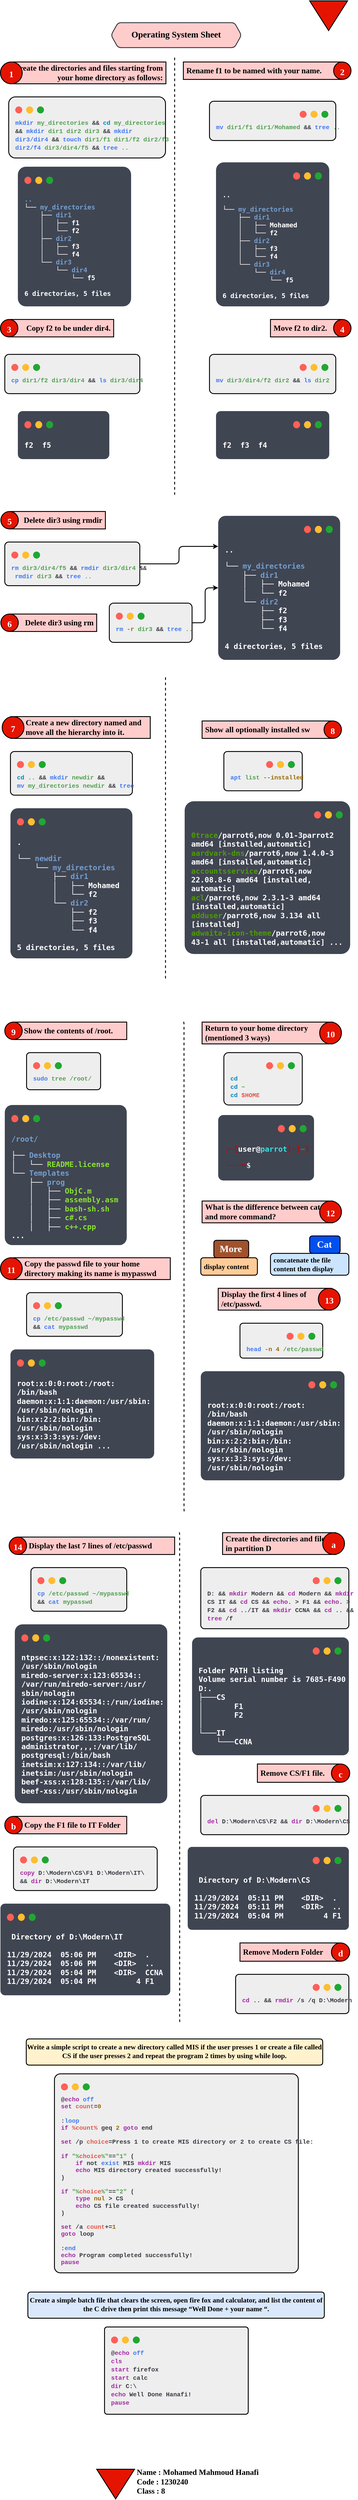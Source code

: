 <mxfile version="24.7.5">
  <diagram name="Page-1" id="IRmip-cxfl_dYx1zVbv8">
    <mxGraphModel dx="1050" dy="638" grid="1" gridSize="10" guides="1" tooltips="1" connect="1" arrows="1" fold="1" page="1" pageScale="1" pageWidth="827" pageHeight="1169" math="0" shadow="0">
      <root>
        <mxCell id="0" />
        <mxCell id="1" parent="0" />
        <mxCell id="MQac5VMawOJbnCCiq_Lp-1" value="" style="triangle;whiteSpace=wrap;html=1;dashed=0;direction=south;fillColor=#e51400;fontColor=#ffffff;strokeColor=#000000;strokeWidth=2;fontFamily=Kufam;fontSource=https%3A%2F%2Ffonts.googleapis.com%2Fcss%3Ffamily%3DKufam;verticalAlign=top;spacingTop=5;fontStyle=1;fontSize=16;" parent="1" vertex="1">
          <mxGeometry x="720" y="20" width="87" height="68.13" as="geometry" />
        </mxCell>
        <mxCell id="MQac5VMawOJbnCCiq_Lp-3" value="Operating System Sheet" style="shape=hexagon;perimeter=hexagonPerimeter2;whiteSpace=wrap;fixedSize=1;size=16;fillColor=#ffcccc;strokeColor=#36393d;fontFamily=ADLaM Display;fontSize=20;strokeWidth=2;align=center;spacingLeft=0;spacingBottom=5;fillStyle=hachure;fontStyle=1;rounded=1;arcSize=14;fontSource=https%3A%2F%2Ffonts.googleapis.com%2Fcss%3Ffamily%3DADLaM%2BDisplay;" parent="1" vertex="1">
          <mxGeometry x="264" y="70" width="299.32" height="57.14" as="geometry" />
        </mxCell>
        <mxCell id="MQac5VMawOJbnCCiq_Lp-10" value="" style="group" parent="1" vertex="1" connectable="0">
          <mxGeometry x="50" y="400" width="260" height="320" as="geometry" />
        </mxCell>
        <mxCell id="MQac5VMawOJbnCCiq_Lp-11" value="&lt;div style=&quot;color: rgb(255, 255, 255); white-space: pre; font-size: 15px;&quot;&gt;&lt;pre style=&quot;font-size: 15px;&quot;&gt;&lt;span style=&quot;color: rgb(114, 159, 207); font-size: 15px;&quot;&gt;&lt;span style=&quot;font-size: 15px;&quot;&gt;..&lt;/span&gt;&lt;/span&gt;&lt;br style=&quot;font-size: 15px;&quot;&gt;└── &lt;span style=&quot;color: rgb(114, 159, 207); font-size: 15px;&quot;&gt;&lt;span style=&quot;font-size: 15px;&quot;&gt;my_directories&lt;/span&gt;&lt;/span&gt;&lt;br style=&quot;font-size: 15px;&quot;&gt;    ├── &lt;span style=&quot;color: rgb(114, 159, 207); font-size: 15px;&quot;&gt;&lt;span style=&quot;font-size: 15px;&quot;&gt;dir1&lt;/span&gt;&lt;/span&gt;&lt;br style=&quot;font-size: 15px;&quot;&gt;    │&amp;nbsp;&amp;nbsp; ├── f1&lt;br style=&quot;font-size: 15px;&quot;&gt;    │&amp;nbsp;&amp;nbsp; └── f2&lt;br style=&quot;font-size: 15px;&quot;&gt;    ├── &lt;span style=&quot;color: rgb(114, 159, 207); font-size: 15px;&quot;&gt;&lt;span style=&quot;font-size: 15px;&quot;&gt;dir2&lt;/span&gt;&lt;/span&gt;&lt;br style=&quot;font-size: 15px;&quot;&gt;    │&amp;nbsp;&amp;nbsp; ├── f3&lt;br style=&quot;font-size: 15px;&quot;&gt;    │&amp;nbsp;&amp;nbsp; └── f4&lt;br style=&quot;font-size: 15px;&quot;&gt;    └── &lt;span style=&quot;color: rgb(114, 159, 207); font-size: 15px;&quot;&gt;&lt;span style=&quot;font-size: 15px;&quot;&gt;dir3&lt;/span&gt;&lt;/span&gt;&lt;br style=&quot;font-size: 15px;&quot;&gt;        └── &lt;span style=&quot;color: rgb(114, 159, 207); font-size: 15px;&quot;&gt;&lt;span style=&quot;font-size: 15px;&quot;&gt;dir4&lt;/span&gt;&lt;/span&gt;&lt;br style=&quot;font-size: 15px;&quot;&gt;            └── f5&lt;br style=&quot;font-size: 15px;&quot;&gt;&lt;br style=&quot;font-size: 15px;&quot;&gt;6 directories, 5 files&lt;br style=&quot;font-size: 15px;&quot;&gt;&lt;/pre&gt;&lt;/div&gt;" style="rounded=1;whiteSpace=wrap;html=1;arcSize=7;strokeWidth=2;fillColor=#404552;strokeColor=none;align=left;verticalAlign=top;spacing=15;spacingTop=31;fontSize=15;fontFamily=Mina;fontStyle=1;" parent="MQac5VMawOJbnCCiq_Lp-10" vertex="1">
          <mxGeometry width="260" height="320" as="geometry" />
        </mxCell>
        <mxCell id="MQac5VMawOJbnCCiq_Lp-12" value="" style="group" parent="MQac5VMawOJbnCCiq_Lp-10" vertex="1" connectable="0">
          <mxGeometry x="13" y="20.8" width="72" height="22.88" as="geometry" />
        </mxCell>
        <mxCell id="MQac5VMawOJbnCCiq_Lp-13" value="&amp;nbsp; &amp;nbsp; &amp;nbsp; &amp;nbsp; &amp;nbsp; &amp;nbsp; &amp;nbsp; " style="strokeWidth=2;html=1;shape=mxgraph.flowchart.start_2;whiteSpace=wrap;fillColor=#ff5f56;strokeColor=none;" parent="MQac5VMawOJbnCCiq_Lp-12" vertex="1">
          <mxGeometry x="2" y="2.08" width="16" height="16.64" as="geometry" />
        </mxCell>
        <mxCell id="MQac5VMawOJbnCCiq_Lp-14" value="&amp;nbsp; &amp;nbsp; &amp;nbsp; &amp;nbsp; &amp;nbsp; &amp;nbsp; &amp;nbsp; " style="strokeWidth=2;html=1;shape=mxgraph.flowchart.start_2;whiteSpace=wrap;fillColor=#ffbd2e;strokeColor=none;" parent="MQac5VMawOJbnCCiq_Lp-12" vertex="1">
          <mxGeometry x="27" y="2.08" width="16" height="16.64" as="geometry" />
        </mxCell>
        <mxCell id="MQac5VMawOJbnCCiq_Lp-15" value="&amp;nbsp; &amp;nbsp; &amp;nbsp; &amp;nbsp; &amp;nbsp; &amp;nbsp; &amp;nbsp; " style="strokeWidth=2;html=1;shape=mxgraph.flowchart.start_2;whiteSpace=wrap;fillColor=#1fa831;strokeColor=none;" parent="MQac5VMawOJbnCCiq_Lp-12" vertex="1">
          <mxGeometry x="52" y="2.08" width="16" height="16.64" as="geometry" />
        </mxCell>
        <mxCell id="MQac5VMawOJbnCCiq_Lp-16" value="" style="group" parent="1" vertex="1" connectable="0">
          <mxGeometry x="20" y="160" width="370" height="50" as="geometry" />
        </mxCell>
        <mxCell id="MQac5VMawOJbnCCiq_Lp-17" value="Create the directories and files starting from your home directory as follows:" style="rounded=1;whiteSpace=wrap;html=1;fontSize=18;fillColor=#ffcccc;strokeColor=#000000;strokeWidth=2;fontFamily=Mina;arcSize=0;hachureGap=4;align=right;spacingRight=5;fontStyle=1" parent="MQac5VMawOJbnCCiq_Lp-16" vertex="1">
          <mxGeometry x="20" width="350" height="50" as="geometry" />
        </mxCell>
        <mxCell id="MQac5VMawOJbnCCiq_Lp-18" value="1" style="ellipse;whiteSpace=wrap;html=1;aspect=fixed;strokeWidth=2;fillColor=#e51400;strokeColor=#000000;fontFamily=Mina;fontStyle=1;fontSize=20;spacingTop=3;fontColor=#ffffff;" parent="MQac5VMawOJbnCCiq_Lp-16" vertex="1">
          <mxGeometry x="-10" width="50" height="50" as="geometry" />
        </mxCell>
        <mxCell id="MQac5VMawOJbnCCiq_Lp-19" value="" style="group;flipH=1;" parent="1" vertex="1" connectable="0">
          <mxGeometry x="430" y="160" width="385" height="40" as="geometry" />
        </mxCell>
        <mxCell id="MQac5VMawOJbnCCiq_Lp-20" value="Rename f1 to be named with your name." style="rounded=1;whiteSpace=wrap;html=1;fontSize=18;fillColor=#ffcccc;strokeColor=#000000;strokeWidth=2;fontFamily=Mina;arcSize=0;hachureGap=4;align=left;spacingRight=5;fontStyle=1;spacingLeft=5;" parent="MQac5VMawOJbnCCiq_Lp-19" vertex="1">
          <mxGeometry width="365" height="40" as="geometry" />
        </mxCell>
        <mxCell id="MQac5VMawOJbnCCiq_Lp-21" value="2" style="ellipse;whiteSpace=wrap;html=1;aspect=fixed;strokeWidth=2;fillColor=#e51400;strokeColor=#000000;fontFamily=Mina;fontStyle=1;fontSize=20;spacingTop=3;fontColor=#ffffff;" parent="MQac5VMawOJbnCCiq_Lp-19" vertex="1">
          <mxGeometry x="345" width="40" height="40" as="geometry" />
        </mxCell>
        <mxCell id="MQac5VMawOJbnCCiq_Lp-37" value="" style="group;flipH=1;" parent="1" vertex="1" connectable="0">
          <mxGeometry x="490" y="250" width="290" height="90" as="geometry" />
        </mxCell>
        <mxCell id="MQac5VMawOJbnCCiq_Lp-23" value="&lt;div style=&quot;&quot;&gt;&lt;div style=&quot;line-height: 14px;&quot;&gt;&lt;div style=&quot;line-height: 19px;&quot;&gt;&lt;div style=&quot;line-height: 19px;&quot;&gt;&lt;div style=&quot;color: rgb(255, 255, 255); font-family: Consolas, &amp;quot;Courier New&amp;quot;, monospace; line-height: 19px; white-space: pre;&quot;&gt;&lt;div style=&quot;line-height: 19px;&quot;&gt;&lt;div style=&quot;color: rgb(56, 58, 66); line-height: 19px;&quot;&gt;&lt;span style=&quot;color: #4078f2;&quot;&gt;mv&lt;/span&gt; &lt;span style=&quot;color: #50a14f;&quot;&gt;dir1/f1&lt;/span&gt; &lt;span style=&quot;color: #50a14f;&quot;&gt;dir1/Mohamed&lt;/span&gt; &amp;amp;&amp;amp; &lt;span style=&quot;color: #4078f2;&quot;&gt;tree&lt;/span&gt; &lt;span style=&quot;color: #50a14f;&quot;&gt;..&lt;/span&gt;&lt;/div&gt;&lt;/div&gt;&lt;/div&gt;&lt;/div&gt;&lt;/div&gt;&lt;/div&gt;&lt;/div&gt;" style="rounded=1;whiteSpace=wrap;html=1;arcSize=11;strokeWidth=2;fillColor=#eeeeee;strokeColor=#000000;align=left;verticalAlign=top;spacing=15;spacingTop=31;fontSize=14;fontFamily=Mina;fontStyle=1;labelBackgroundColor=none;" parent="MQac5VMawOJbnCCiq_Lp-37" vertex="1">
          <mxGeometry width="290" height="90" as="geometry" />
        </mxCell>
        <mxCell id="MQac5VMawOJbnCCiq_Lp-24" value="" style="group;rounded=1;" parent="MQac5VMawOJbnCCiq_Lp-37" vertex="1" connectable="0">
          <mxGeometry x="205" y="19.896" width="72" height="21.885" as="geometry" />
        </mxCell>
        <mxCell id="MQac5VMawOJbnCCiq_Lp-25" value="&amp;nbsp; &amp;nbsp; &amp;nbsp; &amp;nbsp; &amp;nbsp; &amp;nbsp; &amp;nbsp; " style="strokeWidth=2;html=1;shape=mxgraph.flowchart.start_2;whiteSpace=wrap;fillColor=#ff5f56;strokeColor=none;rounded=1;" parent="MQac5VMawOJbnCCiq_Lp-24" vertex="1">
          <mxGeometry x="2" y="1.99" width="16" height="16" as="geometry" />
        </mxCell>
        <mxCell id="MQac5VMawOJbnCCiq_Lp-26" value="&amp;nbsp; &amp;nbsp; &amp;nbsp; &amp;nbsp; &amp;nbsp; &amp;nbsp; &amp;nbsp; " style="strokeWidth=2;html=1;shape=mxgraph.flowchart.start_2;whiteSpace=wrap;fillColor=#ffbd2e;strokeColor=none;rounded=1;" parent="MQac5VMawOJbnCCiq_Lp-24" vertex="1">
          <mxGeometry x="27" y="1.99" width="16" height="16" as="geometry" />
        </mxCell>
        <mxCell id="MQac5VMawOJbnCCiq_Lp-27" value="&amp;nbsp; &amp;nbsp; &amp;nbsp; &amp;nbsp; &amp;nbsp; &amp;nbsp; &amp;nbsp; " style="strokeWidth=2;html=1;shape=mxgraph.flowchart.start_2;whiteSpace=wrap;fillColor=#1fa831;strokeColor=none;rounded=1;" parent="MQac5VMawOJbnCCiq_Lp-24" vertex="1">
          <mxGeometry x="52" y="1.99" width="16" height="16" as="geometry" />
        </mxCell>
        <mxCell id="MQac5VMawOJbnCCiq_Lp-38" value="" style="group;flipH=1;" parent="1" vertex="1" connectable="0">
          <mxGeometry x="505" y="390" width="260" height="330" as="geometry" />
        </mxCell>
        <mxCell id="MQac5VMawOJbnCCiq_Lp-39" value="&lt;div style=&quot;color: rgb(255, 255, 255); white-space: pre; font-size: 15px;&quot;&gt;&lt;pre style=&quot;font-size: 15px;&quot;&gt;&lt;pre style=&quot;font-size: 15px;&quot;&gt;﻿..&lt;pre style=&quot;font-size: 15px;&quot;&gt;└── &lt;span style=&quot;color: rgb(114, 159, 207); font-size: 15px;&quot;&gt;my_directories&lt;/span&gt;&lt;br style=&quot;font-size: 15px;&quot;&gt;    ├── &lt;span style=&quot;color: rgb(114, 159, 207); font-size: 15px;&quot;&gt;dir1&lt;/span&gt;&lt;br style=&quot;font-size: 15px;&quot;&gt;    │&amp;nbsp;&amp;nbsp; ├── Mohamed&lt;br style=&quot;font-size: 15px;&quot;&gt;    │&amp;nbsp;&amp;nbsp; └── f2&lt;br style=&quot;font-size: 15px;&quot;&gt;    ├── &lt;span style=&quot;color: rgb(114, 159, 207); font-size: 15px;&quot;&gt;dir2&lt;/span&gt;&lt;br style=&quot;font-size: 15px;&quot;&gt;    │&amp;nbsp;&amp;nbsp; ├── f3&lt;br style=&quot;font-size: 15px;&quot;&gt;    │&amp;nbsp;&amp;nbsp; └── f4&lt;br style=&quot;font-size: 15px;&quot;&gt;    └── &lt;span style=&quot;color: rgb(114, 159, 207); font-size: 15px;&quot;&gt;dir3&lt;/span&gt;&lt;br style=&quot;font-size: 15px;&quot;&gt;        └── &lt;span style=&quot;color: rgb(114, 159, 207); font-size: 15px;&quot;&gt;dir4&lt;/span&gt;&lt;br style=&quot;font-size: 15px;&quot;&gt;            └── f5&lt;br style=&quot;font-size: 15px;&quot;&gt;&lt;br style=&quot;font-size: 15px;&quot;&gt;6 directories, 5 files&lt;/pre&gt;&lt;/pre&gt;&lt;/pre&gt;&lt;/div&gt;" style="rounded=1;whiteSpace=wrap;html=1;arcSize=7;strokeWidth=2;fillColor=#404552;strokeColor=none;align=left;verticalAlign=top;spacing=15;spacingTop=31;fontSize=15;fontFamily=Mina;fontStyle=1;labelBackgroundColor=none;" parent="MQac5VMawOJbnCCiq_Lp-38" vertex="1">
          <mxGeometry width="260" height="330" as="geometry" />
        </mxCell>
        <mxCell id="MQac5VMawOJbnCCiq_Lp-40" value="" style="group" parent="MQac5VMawOJbnCCiq_Lp-38" vertex="1" connectable="0">
          <mxGeometry x="175" y="20.8" width="72" height="22.88" as="geometry" />
        </mxCell>
        <mxCell id="MQac5VMawOJbnCCiq_Lp-41" value="&amp;nbsp; &amp;nbsp; &amp;nbsp; &amp;nbsp; &amp;nbsp; &amp;nbsp; &amp;nbsp; " style="strokeWidth=2;html=1;shape=mxgraph.flowchart.start_2;whiteSpace=wrap;fillColor=#ff5f56;strokeColor=none;" parent="MQac5VMawOJbnCCiq_Lp-40" vertex="1">
          <mxGeometry x="2" y="2.08" width="16" height="16.64" as="geometry" />
        </mxCell>
        <mxCell id="MQac5VMawOJbnCCiq_Lp-42" value="&amp;nbsp; &amp;nbsp; &amp;nbsp; &amp;nbsp; &amp;nbsp; &amp;nbsp; &amp;nbsp; " style="strokeWidth=2;html=1;shape=mxgraph.flowchart.start_2;whiteSpace=wrap;fillColor=#ffbd2e;strokeColor=none;" parent="MQac5VMawOJbnCCiq_Lp-40" vertex="1">
          <mxGeometry x="27" y="2.08" width="16" height="16.64" as="geometry" />
        </mxCell>
        <mxCell id="MQac5VMawOJbnCCiq_Lp-43" value="&amp;nbsp; &amp;nbsp; &amp;nbsp; &amp;nbsp; &amp;nbsp; &amp;nbsp; &amp;nbsp; " style="strokeWidth=2;html=1;shape=mxgraph.flowchart.start_2;whiteSpace=wrap;fillColor=#1fa831;strokeColor=none;" parent="MQac5VMawOJbnCCiq_Lp-40" vertex="1">
          <mxGeometry x="52" y="2.08" width="16" height="16.64" as="geometry" />
        </mxCell>
        <mxCell id="MQac5VMawOJbnCCiq_Lp-44" value="" style="group;flipH=0;" parent="1" vertex="1" connectable="0">
          <mxGeometry x="10" y="750" width="260" height="40" as="geometry" />
        </mxCell>
        <mxCell id="MQac5VMawOJbnCCiq_Lp-45" value="Copy f2 to be under dir4." style="rounded=1;whiteSpace=wrap;html=1;fontSize=18;fillColor=#ffcccc;strokeColor=#000000;strokeWidth=2;fontFamily=Mina;arcSize=0;hachureGap=4;align=right;spacingRight=5;fontStyle=1;spacingLeft=5;" parent="MQac5VMawOJbnCCiq_Lp-44" vertex="1">
          <mxGeometry x="20" width="240" height="40" as="geometry" />
        </mxCell>
        <mxCell id="MQac5VMawOJbnCCiq_Lp-46" value="3" style="ellipse;whiteSpace=wrap;html=1;aspect=fixed;strokeWidth=2;fillColor=#e51400;strokeColor=#000000;fontFamily=Mina;fontStyle=1;fontSize=20;spacingTop=3;fontColor=#ffffff;" parent="MQac5VMawOJbnCCiq_Lp-44" vertex="1">
          <mxGeometry width="40" height="40" as="geometry" />
        </mxCell>
        <mxCell id="MQac5VMawOJbnCCiq_Lp-47" value="" style="group" parent="1" vertex="1" connectable="0">
          <mxGeometry x="20" y="830" width="310" height="90" as="geometry" />
        </mxCell>
        <mxCell id="MQac5VMawOJbnCCiq_Lp-48" value="&lt;div style=&quot;&quot;&gt;&lt;div style=&quot;line-height: 14px;&quot;&gt;&lt;div style=&quot;line-height: 19px;&quot;&gt;&lt;div style=&quot;line-height: 19px;&quot;&gt;&lt;div style=&quot;font-family: Consolas, &amp;quot;Courier New&amp;quot;, monospace; line-height: 19px; white-space: pre;&quot;&gt;&lt;div style=&quot;line-height: 19px;&quot;&gt;&lt;div style=&quot;line-height: 19px;&quot;&gt;&lt;div style=&quot;line-height: 19px;&quot;&gt;&lt;div style=&quot;line-height: 19px;&quot;&gt;&lt;div style=&quot;line-height: 19px;&quot;&gt;&lt;font color=&quot;#4078f2&quot;&gt;cp&lt;/font&gt;&lt;font color=&quot;#383a42&quot;&gt; &lt;/font&gt;&lt;span style=&quot;color: rgb(80, 161, 79);&quot;&gt;dir1/f2&lt;/span&gt;&lt;font color=&quot;#383a42&quot;&gt; &lt;/font&gt;&lt;span style=&quot;color: rgb(80, 161, 79);&quot;&gt;dir3/dir4&lt;/span&gt;&lt;font color=&quot;#383a42&quot;&gt; &amp;amp;&amp;amp; &lt;/font&gt;&lt;span style=&quot;color: rgb(64, 120, 242);&quot;&gt;ls&lt;/span&gt;&lt;font color=&quot;#383a42&quot;&gt; &lt;/font&gt;&lt;span style=&quot;color: rgb(80, 161, 79);&quot;&gt;dir3/dir4&lt;/span&gt;&lt;/div&gt;&lt;/div&gt;&lt;/div&gt;&lt;/div&gt;&lt;/div&gt;&lt;/div&gt;&lt;/div&gt;&lt;/div&gt;&lt;/div&gt;&lt;/div&gt;" style="rounded=1;whiteSpace=wrap;html=1;arcSize=11;strokeWidth=2;fillColor=#eeeeee;strokeColor=#000000;align=left;verticalAlign=top;spacing=15;spacingTop=31;fontSize=14;fontFamily=Mina;fontStyle=1;labelBackgroundColor=none;" parent="MQac5VMawOJbnCCiq_Lp-47" vertex="1">
          <mxGeometry width="310" height="90" as="geometry" />
        </mxCell>
        <mxCell id="MQac5VMawOJbnCCiq_Lp-49" value="" style="group;rounded=1;" parent="MQac5VMawOJbnCCiq_Lp-47" vertex="1" connectable="0">
          <mxGeometry x="13" y="19.896" width="72" height="21.885" as="geometry" />
        </mxCell>
        <mxCell id="MQac5VMawOJbnCCiq_Lp-50" value="&amp;nbsp; &amp;nbsp; &amp;nbsp; &amp;nbsp; &amp;nbsp; &amp;nbsp; &amp;nbsp; " style="strokeWidth=2;html=1;shape=mxgraph.flowchart.start_2;whiteSpace=wrap;fillColor=#ff5f56;strokeColor=none;rounded=1;" parent="MQac5VMawOJbnCCiq_Lp-49" vertex="1">
          <mxGeometry x="2" y="1.99" width="16" height="16" as="geometry" />
        </mxCell>
        <mxCell id="MQac5VMawOJbnCCiq_Lp-51" value="&amp;nbsp; &amp;nbsp; &amp;nbsp; &amp;nbsp; &amp;nbsp; &amp;nbsp; &amp;nbsp; " style="strokeWidth=2;html=1;shape=mxgraph.flowchart.start_2;whiteSpace=wrap;fillColor=#ffbd2e;strokeColor=none;rounded=1;" parent="MQac5VMawOJbnCCiq_Lp-49" vertex="1">
          <mxGeometry x="27" y="1.99" width="16" height="16" as="geometry" />
        </mxCell>
        <mxCell id="MQac5VMawOJbnCCiq_Lp-52" value="&amp;nbsp; &amp;nbsp; &amp;nbsp; &amp;nbsp; &amp;nbsp; &amp;nbsp; &amp;nbsp; " style="strokeWidth=2;html=1;shape=mxgraph.flowchart.start_2;whiteSpace=wrap;fillColor=#1fa831;strokeColor=none;rounded=1;" parent="MQac5VMawOJbnCCiq_Lp-49" vertex="1">
          <mxGeometry x="52" y="1.99" width="16" height="16" as="geometry" />
        </mxCell>
        <mxCell id="MQac5VMawOJbnCCiq_Lp-53" value="" style="group" parent="1" vertex="1" connectable="0">
          <mxGeometry x="50" y="960" width="210" height="110" as="geometry" />
        </mxCell>
        <mxCell id="MQac5VMawOJbnCCiq_Lp-54" value="&lt;div style=&quot;color: rgb(255, 255, 255); white-space: pre; font-size: 17px;&quot;&gt;&lt;pre style=&quot;font-size: 17px;&quot;&gt;&lt;pre&gt;&lt;pre&gt;f2  f5&lt;br&gt;&lt;/pre&gt;&lt;/pre&gt;&lt;/pre&gt;&lt;/div&gt;" style="rounded=1;whiteSpace=wrap;html=1;arcSize=10;strokeWidth=2;fillColor=#404552;strokeColor=none;align=left;verticalAlign=top;spacing=15;spacingTop=31;fontSize=17;fontFamily=Mina;fontStyle=1;" parent="MQac5VMawOJbnCCiq_Lp-53" vertex="1">
          <mxGeometry width="210" height="110" as="geometry" />
        </mxCell>
        <mxCell id="MQac5VMawOJbnCCiq_Lp-55" value="" style="group" parent="MQac5VMawOJbnCCiq_Lp-53" vertex="1" connectable="0">
          <mxGeometry x="13" y="20.8" width="72" height="22.88" as="geometry" />
        </mxCell>
        <mxCell id="MQac5VMawOJbnCCiq_Lp-56" value="&amp;nbsp; &amp;nbsp; &amp;nbsp; &amp;nbsp; &amp;nbsp; &amp;nbsp; &amp;nbsp; " style="strokeWidth=2;html=1;shape=mxgraph.flowchart.start_2;whiteSpace=wrap;fillColor=#ff5f56;strokeColor=none;" parent="MQac5VMawOJbnCCiq_Lp-55" vertex="1">
          <mxGeometry x="2" y="2.08" width="16" height="16.64" as="geometry" />
        </mxCell>
        <mxCell id="MQac5VMawOJbnCCiq_Lp-57" value="&amp;nbsp; &amp;nbsp; &amp;nbsp; &amp;nbsp; &amp;nbsp; &amp;nbsp; &amp;nbsp; " style="strokeWidth=2;html=1;shape=mxgraph.flowchart.start_2;whiteSpace=wrap;fillColor=#ffbd2e;strokeColor=none;" parent="MQac5VMawOJbnCCiq_Lp-55" vertex="1">
          <mxGeometry x="27" y="2.08" width="16" height="16.64" as="geometry" />
        </mxCell>
        <mxCell id="MQac5VMawOJbnCCiq_Lp-58" value="&amp;nbsp; &amp;nbsp; &amp;nbsp; &amp;nbsp; &amp;nbsp; &amp;nbsp; &amp;nbsp; " style="strokeWidth=2;html=1;shape=mxgraph.flowchart.start_2;whiteSpace=wrap;fillColor=#1fa831;strokeColor=none;" parent="MQac5VMawOJbnCCiq_Lp-55" vertex="1">
          <mxGeometry x="52" y="2.08" width="16" height="16.64" as="geometry" />
        </mxCell>
        <mxCell id="MQac5VMawOJbnCCiq_Lp-59" value="" style="group;flipH=1;" parent="1" vertex="1" connectable="0">
          <mxGeometry x="630" y="750" width="185" height="40" as="geometry" />
        </mxCell>
        <mxCell id="MQac5VMawOJbnCCiq_Lp-60" value="Move f2 to dir2." style="rounded=1;whiteSpace=wrap;html=1;fontSize=18;fillColor=#ffcccc;strokeColor=#000000;strokeWidth=2;fontFamily=Mina;arcSize=0;hachureGap=4;align=left;spacingRight=5;fontStyle=1;spacingLeft=5;" parent="MQac5VMawOJbnCCiq_Lp-59" vertex="1">
          <mxGeometry width="165" height="40" as="geometry" />
        </mxCell>
        <mxCell id="MQac5VMawOJbnCCiq_Lp-61" value="4" style="ellipse;whiteSpace=wrap;html=1;aspect=fixed;strokeWidth=2;fillColor=#e51400;strokeColor=#000000;fontFamily=Mina;fontStyle=1;fontSize=20;spacingTop=3;fontColor=#ffffff;" parent="MQac5VMawOJbnCCiq_Lp-59" vertex="1">
          <mxGeometry x="145" width="40" height="40" as="geometry" />
        </mxCell>
        <mxCell id="MQac5VMawOJbnCCiq_Lp-62" value="" style="group;flipH=1;" parent="1" vertex="1" connectable="0">
          <mxGeometry x="490" y="830" width="290" height="90" as="geometry" />
        </mxCell>
        <mxCell id="MQac5VMawOJbnCCiq_Lp-63" value="&lt;div style=&quot;&quot;&gt;&lt;div style=&quot;line-height: 14px;&quot;&gt;&lt;div style=&quot;line-height: 19px;&quot;&gt;&lt;div style=&quot;line-height: 19px;&quot;&gt;&lt;div style=&quot;color: rgb(255, 255, 255); font-family: Consolas, &amp;quot;Courier New&amp;quot;, monospace; line-height: 19px; white-space: pre;&quot;&gt;&lt;div style=&quot;line-height: 19px;&quot;&gt;&lt;div style=&quot;color: rgb(56, 58, 66); line-height: 19px;&quot;&gt;&lt;div style=&quot;line-height: 19px;&quot;&gt;&lt;span style=&quot;color: #4078f2;&quot;&gt;mv&lt;/span&gt; &lt;span style=&quot;color: #50a14f;&quot;&gt;dir3/dir4/f2&lt;/span&gt; &lt;span style=&quot;color: #50a14f;&quot;&gt;dir2&lt;/span&gt; &amp;amp;&amp;amp; &lt;span style=&quot;color: #4078f2;&quot;&gt;ls&lt;/span&gt; &lt;span style=&quot;color: #50a14f;&quot;&gt;dir2&lt;/span&gt;&lt;/div&gt;&lt;/div&gt;&lt;/div&gt;&lt;/div&gt;&lt;/div&gt;&lt;/div&gt;&lt;/div&gt;&lt;/div&gt;" style="rounded=1;whiteSpace=wrap;html=1;arcSize=11;strokeWidth=2;fillColor=#eeeeee;strokeColor=#000000;align=left;verticalAlign=top;spacing=15;spacingTop=31;fontSize=14;fontFamily=Mina;fontStyle=1;labelBackgroundColor=none;" parent="MQac5VMawOJbnCCiq_Lp-62" vertex="1">
          <mxGeometry width="290" height="90" as="geometry" />
        </mxCell>
        <mxCell id="MQac5VMawOJbnCCiq_Lp-64" value="" style="group;rounded=1;" parent="MQac5VMawOJbnCCiq_Lp-62" vertex="1" connectable="0">
          <mxGeometry x="205" y="19.896" width="72" height="21.885" as="geometry" />
        </mxCell>
        <mxCell id="MQac5VMawOJbnCCiq_Lp-65" value="&amp;nbsp; &amp;nbsp; &amp;nbsp; &amp;nbsp; &amp;nbsp; &amp;nbsp; &amp;nbsp; " style="strokeWidth=2;html=1;shape=mxgraph.flowchart.start_2;whiteSpace=wrap;fillColor=#ff5f56;strokeColor=none;rounded=1;" parent="MQac5VMawOJbnCCiq_Lp-64" vertex="1">
          <mxGeometry x="2" y="1.99" width="16" height="16" as="geometry" />
        </mxCell>
        <mxCell id="MQac5VMawOJbnCCiq_Lp-66" value="&amp;nbsp; &amp;nbsp; &amp;nbsp; &amp;nbsp; &amp;nbsp; &amp;nbsp; &amp;nbsp; " style="strokeWidth=2;html=1;shape=mxgraph.flowchart.start_2;whiteSpace=wrap;fillColor=#ffbd2e;strokeColor=none;rounded=1;" parent="MQac5VMawOJbnCCiq_Lp-64" vertex="1">
          <mxGeometry x="27" y="1.99" width="16" height="16" as="geometry" />
        </mxCell>
        <mxCell id="MQac5VMawOJbnCCiq_Lp-67" value="&amp;nbsp; &amp;nbsp; &amp;nbsp; &amp;nbsp; &amp;nbsp; &amp;nbsp; &amp;nbsp; " style="strokeWidth=2;html=1;shape=mxgraph.flowchart.start_2;whiteSpace=wrap;fillColor=#1fa831;strokeColor=none;rounded=1;" parent="MQac5VMawOJbnCCiq_Lp-64" vertex="1">
          <mxGeometry x="52" y="1.99" width="16" height="16" as="geometry" />
        </mxCell>
        <mxCell id="MQac5VMawOJbnCCiq_Lp-68" value="" style="group;flipH=1;" parent="1" vertex="1" connectable="0">
          <mxGeometry x="505" y="960" width="260" height="110" as="geometry" />
        </mxCell>
        <mxCell id="MQac5VMawOJbnCCiq_Lp-69" value="&lt;div style=&quot;color: rgb(255, 255, 255); white-space: pre; font-size: 15px;&quot;&gt;&lt;pre style=&quot;font-size: 15px;&quot;&gt;&lt;pre style=&quot;font-size: 15px;&quot;&gt;&lt;pre style=&quot;font-size: 17px;&quot;&gt;f2  f3  f4&lt;/pre&gt;&lt;/pre&gt;&lt;/pre&gt;&lt;/div&gt;" style="rounded=1;whiteSpace=wrap;html=1;arcSize=10;strokeWidth=2;fillColor=#404552;strokeColor=none;align=left;verticalAlign=top;spacing=15;spacingTop=31;fontSize=15;fontFamily=Mina;fontStyle=1;labelBackgroundColor=none;" parent="MQac5VMawOJbnCCiq_Lp-68" vertex="1">
          <mxGeometry width="260" height="110" as="geometry" />
        </mxCell>
        <mxCell id="MQac5VMawOJbnCCiq_Lp-70" value="" style="group" parent="MQac5VMawOJbnCCiq_Lp-68" vertex="1" connectable="0">
          <mxGeometry x="175" y="20.8" width="72" height="22.88" as="geometry" />
        </mxCell>
        <mxCell id="MQac5VMawOJbnCCiq_Lp-71" value="&amp;nbsp; &amp;nbsp; &amp;nbsp; &amp;nbsp; &amp;nbsp; &amp;nbsp; &amp;nbsp; " style="strokeWidth=2;html=1;shape=mxgraph.flowchart.start_2;whiteSpace=wrap;fillColor=#ff5f56;strokeColor=none;" parent="MQac5VMawOJbnCCiq_Lp-70" vertex="1">
          <mxGeometry x="2" y="2.08" width="16" height="16.64" as="geometry" />
        </mxCell>
        <mxCell id="MQac5VMawOJbnCCiq_Lp-72" value="&amp;nbsp; &amp;nbsp; &amp;nbsp; &amp;nbsp; &amp;nbsp; &amp;nbsp; &amp;nbsp; " style="strokeWidth=2;html=1;shape=mxgraph.flowchart.start_2;whiteSpace=wrap;fillColor=#ffbd2e;strokeColor=none;" parent="MQac5VMawOJbnCCiq_Lp-70" vertex="1">
          <mxGeometry x="27" y="2.08" width="16" height="16.64" as="geometry" />
        </mxCell>
        <mxCell id="MQac5VMawOJbnCCiq_Lp-73" value="&amp;nbsp; &amp;nbsp; &amp;nbsp; &amp;nbsp; &amp;nbsp; &amp;nbsp; &amp;nbsp; " style="strokeWidth=2;html=1;shape=mxgraph.flowchart.start_2;whiteSpace=wrap;fillColor=#1fa831;strokeColor=none;" parent="MQac5VMawOJbnCCiq_Lp-70" vertex="1">
          <mxGeometry x="52" y="2.08" width="16" height="16.64" as="geometry" />
        </mxCell>
        <mxCell id="MQac5VMawOJbnCCiq_Lp-74" style="edgeStyle=elbowEdgeStyle;rounded=1;orthogonalLoop=1;jettySize=auto;html=1;strokeWidth=2;dashed=1;startArrow=none;startFill=0;endArrow=none;endFill=0;jumpSize=8;jumpStyle=line;shadow=0;flowAnimation=0;strokeColor=default;" parent="1" edge="1">
          <mxGeometry relative="1" as="geometry">
            <mxPoint x="410" y="1151.6" as="targetPoint" />
            <mxPoint x="410" y="150" as="sourcePoint" />
          </mxGeometry>
        </mxCell>
        <mxCell id="MQac5VMawOJbnCCiq_Lp-75" value="" style="group" parent="1" vertex="1" connectable="0">
          <mxGeometry x="29" y="240" width="360" height="140" as="geometry" />
        </mxCell>
        <mxCell id="MQac5VMawOJbnCCiq_Lp-5" value="&lt;div style=&quot;white-space: pre; font-size: 14px;&quot;&gt;&lt;div style=&quot;font-family: Consolas, &amp;quot;Courier New&amp;quot;, monospace; font-size: 14px; line-height: 14px;&quot;&gt;&lt;div style=&quot;line-height: 19px; font-size: 14px;&quot;&gt;&lt;div style=&quot;color: rgb(255, 255, 255); font-size: 14px; line-height: 19px;&quot;&gt;&lt;div style=&quot;color: rgb(56, 58, 66); line-height: 19px;&quot;&gt;&lt;div&gt;&lt;span style=&quot;color: #4078f2;&quot;&gt;mkdir&lt;/span&gt; &lt;span style=&quot;color: #50a14f;&quot;&gt;my_directories&lt;/span&gt; &amp;amp;&amp;amp; &lt;span style=&quot;color: #0184bc;&quot;&gt;cd&lt;/span&gt; &lt;span style=&quot;color: #50a14f;&quot;&gt;my_directories&lt;/span&gt; &lt;/div&gt;&lt;div&gt;&amp;amp;&amp;amp; &lt;span style=&quot;color: #4078f2;&quot;&gt;mkdir&lt;/span&gt; &lt;span style=&quot;color: #50a14f;&quot;&gt;dir1&lt;/span&gt; &lt;span style=&quot;color: #50a14f;&quot;&gt;dir2&lt;/span&gt; &lt;span style=&quot;color: #50a14f;&quot;&gt;dir3&lt;/span&gt; &amp;amp;&amp;amp; &lt;span style=&quot;color: #4078f2;&quot;&gt;mkdir&lt;/span&gt; &lt;/div&gt;&lt;div&gt;&lt;span style=&quot;color: #4078f2;&quot;&gt;dir3/dir4&lt;/span&gt; &amp;amp;&amp;amp; &lt;span style=&quot;color: #4078f2;&quot;&gt;touch&lt;/span&gt; &lt;span style=&quot;color: #50a14f;&quot;&gt;dir1/f1&lt;/span&gt; &lt;span style=&quot;color: #50a14f;&quot;&gt;dir1/f2&lt;/span&gt; &lt;span style=&quot;color: #50a14f;&quot;&gt;dir2/f3&lt;/span&gt; &lt;/div&gt;&lt;div&gt;&lt;span style=&quot;color: #4078f2;&quot;&gt;dir2/f4&lt;/span&gt; &lt;span style=&quot;color: #50a14f;&quot;&gt;dir3/dir4/f5&lt;/span&gt; &amp;amp;&amp;amp; &lt;span style=&quot;color: #4078f2;&quot;&gt;tree&lt;/span&gt; &lt;span style=&quot;color: #50a14f;&quot;&gt;..&lt;/span&gt;&lt;/div&gt;&lt;/div&gt;&lt;/div&gt;&lt;/div&gt;&lt;/div&gt;&lt;/div&gt;" style="rounded=1;whiteSpace=wrap;html=1;arcSize=11;strokeWidth=2;fillColor=#eeeeee;strokeColor=#000000;align=left;verticalAlign=top;spacing=15;spacingTop=31;fontSize=14;fontFamily=Mina;fontStyle=1;labelBackgroundColor=none;" parent="MQac5VMawOJbnCCiq_Lp-75" vertex="1">
          <mxGeometry width="360" height="140" as="geometry" />
        </mxCell>
        <mxCell id="MQac5VMawOJbnCCiq_Lp-6" value="" style="group;rounded=1;" parent="MQac5VMawOJbnCCiq_Lp-75" vertex="1" connectable="0">
          <mxGeometry x="13" y="19.896" width="72" height="21.885" as="geometry" />
        </mxCell>
        <mxCell id="MQac5VMawOJbnCCiq_Lp-7" value="&amp;nbsp; &amp;nbsp; &amp;nbsp; &amp;nbsp; &amp;nbsp; &amp;nbsp; &amp;nbsp; " style="strokeWidth=2;html=1;shape=mxgraph.flowchart.start_2;whiteSpace=wrap;fillColor=#ff5f56;strokeColor=none;rounded=1;" parent="MQac5VMawOJbnCCiq_Lp-6" vertex="1">
          <mxGeometry x="2" y="1.99" width="16" height="16" as="geometry" />
        </mxCell>
        <mxCell id="MQac5VMawOJbnCCiq_Lp-8" value="&amp;nbsp; &amp;nbsp; &amp;nbsp; &amp;nbsp; &amp;nbsp; &amp;nbsp; &amp;nbsp; " style="strokeWidth=2;html=1;shape=mxgraph.flowchart.start_2;whiteSpace=wrap;fillColor=#ffbd2e;strokeColor=none;rounded=1;" parent="MQac5VMawOJbnCCiq_Lp-6" vertex="1">
          <mxGeometry x="27" y="1.99" width="16" height="16" as="geometry" />
        </mxCell>
        <mxCell id="MQac5VMawOJbnCCiq_Lp-9" value="&amp;nbsp; &amp;nbsp; &amp;nbsp; &amp;nbsp; &amp;nbsp; &amp;nbsp; &amp;nbsp; " style="strokeWidth=2;html=1;shape=mxgraph.flowchart.start_2;whiteSpace=wrap;fillColor=#1fa831;strokeColor=none;rounded=1;" parent="MQac5VMawOJbnCCiq_Lp-6" vertex="1">
          <mxGeometry x="52" y="1.99" width="16" height="16" as="geometry" />
        </mxCell>
        <mxCell id="e7Vy6nSdRx5YWv6xTN5V-3" value="" style="group;flipH=0;" vertex="1" connectable="0" parent="1">
          <mxGeometry x="11" y="1190" width="260" height="40" as="geometry" />
        </mxCell>
        <mxCell id="e7Vy6nSdRx5YWv6xTN5V-4" value="Delete dir3 using rmdir" style="rounded=1;whiteSpace=wrap;html=1;fontSize=18;fillColor=#ffcccc;strokeColor=#000000;strokeWidth=2;fontFamily=Mina;arcSize=0;hachureGap=4;align=right;spacingRight=5;fontStyle=1;spacingLeft=5;" vertex="1" parent="e7Vy6nSdRx5YWv6xTN5V-3">
          <mxGeometry x="20" width="220" height="40" as="geometry" />
        </mxCell>
        <mxCell id="e7Vy6nSdRx5YWv6xTN5V-5" value="5" style="ellipse;whiteSpace=wrap;html=1;aspect=fixed;strokeWidth=2;fillColor=#e51400;strokeColor=#000000;fontFamily=Mina;fontStyle=1;fontSize=20;spacingTop=3;fontColor=#ffffff;" vertex="1" parent="e7Vy6nSdRx5YWv6xTN5V-3">
          <mxGeometry width="40" height="40" as="geometry" />
        </mxCell>
        <mxCell id="e7Vy6nSdRx5YWv6xTN5V-6" value="" style="group" vertex="1" connectable="0" parent="1">
          <mxGeometry x="20" y="1260" width="310" height="100" as="geometry" />
        </mxCell>
        <mxCell id="e7Vy6nSdRx5YWv6xTN5V-7" value="&lt;div style=&quot;&quot;&gt;&lt;div style=&quot;line-height: 14px;&quot;&gt;&lt;div style=&quot;line-height: 19px;&quot;&gt;&lt;div style=&quot;line-height: 19px;&quot;&gt;&lt;div style=&quot;font-family: Consolas, &amp;quot;Courier New&amp;quot;, monospace; line-height: 19px; white-space: pre;&quot;&gt;&lt;div style=&quot;line-height: 19px;&quot;&gt;&lt;div style=&quot;line-height: 19px;&quot;&gt;&lt;div style=&quot;line-height: 19px;&quot;&gt;&lt;div style=&quot;line-height: 19px;&quot;&gt;&lt;div style=&quot;line-height: 19px;&quot;&gt;&lt;div style=&quot;color: rgb(56, 58, 66); line-height: 19px;&quot;&gt;&lt;span style=&quot;color: #4078f2;&quot;&gt;rm&lt;/span&gt; &lt;span style=&quot;color: #50a14f;&quot;&gt;dir3/dir4/f5&lt;/span&gt; &amp;amp;&amp;amp; &lt;span style=&quot;color: #4078f2;&quot;&gt;rmdir&lt;/span&gt; &lt;span style=&quot;color: #50a14f;&quot;&gt;dir3/dir4&lt;/span&gt; &amp;amp;&amp;amp;&lt;br&gt; &lt;span style=&quot;color: #4078f2;&quot;&gt;rmdir&lt;/span&gt; &lt;span style=&quot;color: #50a14f;&quot;&gt;dir3 &lt;/span&gt;&lt;span style=&quot;&quot;&gt;&amp;amp;&amp;amp; &lt;/span&gt;&lt;span style=&quot;color: rgb(64, 120, 242);&quot;&gt;tree&lt;/span&gt;&lt;span style=&quot;&quot;&gt; &lt;/span&gt;&lt;span style=&quot;color: rgb(80, 161, 79);&quot;&gt;..&lt;/span&gt;&lt;/div&gt;&lt;/div&gt;&lt;/div&gt;&lt;/div&gt;&lt;/div&gt;&lt;/div&gt;&lt;/div&gt;&lt;/div&gt;&lt;/div&gt;&lt;/div&gt;&lt;/div&gt;" style="rounded=1;whiteSpace=wrap;html=1;arcSize=9;strokeWidth=2;fillColor=#eeeeee;strokeColor=#000000;align=left;verticalAlign=top;spacing=15;spacingTop=31;fontSize=14;fontFamily=Mina;fontStyle=1;labelBackgroundColor=none;" vertex="1" parent="e7Vy6nSdRx5YWv6xTN5V-6">
          <mxGeometry width="310" height="100" as="geometry" />
        </mxCell>
        <mxCell id="e7Vy6nSdRx5YWv6xTN5V-8" value="" style="group;rounded=1;" vertex="1" connectable="0" parent="e7Vy6nSdRx5YWv6xTN5V-6">
          <mxGeometry x="13" y="19.896" width="72" height="21.885" as="geometry" />
        </mxCell>
        <mxCell id="e7Vy6nSdRx5YWv6xTN5V-9" value="&amp;nbsp; &amp;nbsp; &amp;nbsp; &amp;nbsp; &amp;nbsp; &amp;nbsp; &amp;nbsp; " style="strokeWidth=2;html=1;shape=mxgraph.flowchart.start_2;whiteSpace=wrap;fillColor=#ff5f56;strokeColor=none;rounded=1;" vertex="1" parent="e7Vy6nSdRx5YWv6xTN5V-8">
          <mxGeometry x="2" y="1.99" width="16" height="16" as="geometry" />
        </mxCell>
        <mxCell id="e7Vy6nSdRx5YWv6xTN5V-10" value="&amp;nbsp; &amp;nbsp; &amp;nbsp; &amp;nbsp; &amp;nbsp; &amp;nbsp; &amp;nbsp; " style="strokeWidth=2;html=1;shape=mxgraph.flowchart.start_2;whiteSpace=wrap;fillColor=#ffbd2e;strokeColor=none;rounded=1;" vertex="1" parent="e7Vy6nSdRx5YWv6xTN5V-8">
          <mxGeometry x="27" y="1.99" width="16" height="16" as="geometry" />
        </mxCell>
        <mxCell id="e7Vy6nSdRx5YWv6xTN5V-11" value="&amp;nbsp; &amp;nbsp; &amp;nbsp; &amp;nbsp; &amp;nbsp; &amp;nbsp; &amp;nbsp; " style="strokeWidth=2;html=1;shape=mxgraph.flowchart.start_2;whiteSpace=wrap;fillColor=#1fa831;strokeColor=none;rounded=1;" vertex="1" parent="e7Vy6nSdRx5YWv6xTN5V-8">
          <mxGeometry x="52" y="1.99" width="16" height="16" as="geometry" />
        </mxCell>
        <mxCell id="e7Vy6nSdRx5YWv6xTN5V-18" value="" style="group;flipH=0;" vertex="1" connectable="0" parent="1">
          <mxGeometry x="11" y="1425" width="220" height="40" as="geometry" />
        </mxCell>
        <mxCell id="e7Vy6nSdRx5YWv6xTN5V-19" value="Delete dir3 using rm" style="rounded=1;whiteSpace=wrap;html=1;fontSize=18;fillColor=#ffcccc;strokeColor=#000000;strokeWidth=2;fontFamily=Mina;arcSize=0;hachureGap=4;align=right;spacingRight=5;fontStyle=1;spacingLeft=5;" vertex="1" parent="e7Vy6nSdRx5YWv6xTN5V-18">
          <mxGeometry x="20" width="200" height="40" as="geometry" />
        </mxCell>
        <mxCell id="e7Vy6nSdRx5YWv6xTN5V-20" value="6" style="ellipse;whiteSpace=wrap;html=1;aspect=fixed;strokeWidth=2;fillColor=#e51400;strokeColor=#000000;fontFamily=Mina;fontStyle=1;fontSize=20;spacingTop=3;fontColor=#ffffff;" vertex="1" parent="e7Vy6nSdRx5YWv6xTN5V-18">
          <mxGeometry width="40" height="40" as="geometry" />
        </mxCell>
        <mxCell id="e7Vy6nSdRx5YWv6xTN5V-21" value="" style="group;flipH=0;" vertex="1" connectable="0" parent="1">
          <mxGeometry x="260" y="1400" width="190" height="90" as="geometry" />
        </mxCell>
        <mxCell id="e7Vy6nSdRx5YWv6xTN5V-22" value="&lt;div style=&quot;&quot;&gt;&lt;div style=&quot;line-height: 14px;&quot;&gt;&lt;div style=&quot;line-height: 19px;&quot;&gt;&lt;div style=&quot;line-height: 19px;&quot;&gt;&lt;div style=&quot;color: rgb(255, 255, 255); font-family: Consolas, &amp;quot;Courier New&amp;quot;, monospace; line-height: 19px; white-space: pre;&quot;&gt;&lt;div style=&quot;line-height: 19px;&quot;&gt;&lt;div style=&quot;color: rgb(56, 58, 66); line-height: 19px;&quot;&gt;&lt;div style=&quot;line-height: 19px;&quot;&gt;&lt;div style=&quot;line-height: 19px;&quot;&gt;&lt;span style=&quot;color: #4078f2;&quot;&gt;rm&lt;/span&gt; &lt;span style=&quot;color: #986801;&quot;&gt;-r&lt;/span&gt; &lt;span style=&quot;color: #50a14f;&quot;&gt;dir3 &lt;/span&gt;&lt;span style=&quot;&quot;&gt;&amp;amp;&amp;amp; &lt;/span&gt;&lt;span style=&quot;color: rgb(64, 120, 242);&quot;&gt;tree&lt;/span&gt;&lt;span style=&quot;&quot;&gt; &lt;/span&gt;&lt;span style=&quot;color: rgb(80, 161, 79);&quot;&gt;..&lt;/span&gt;&lt;/div&gt;&lt;/div&gt;&lt;/div&gt;&lt;/div&gt;&lt;/div&gt;&lt;/div&gt;&lt;/div&gt;&lt;/div&gt;&lt;/div&gt;" style="rounded=1;whiteSpace=wrap;html=1;arcSize=11;strokeWidth=2;fillColor=#eeeeee;strokeColor=#000000;align=left;verticalAlign=top;spacing=15;spacingTop=31;fontSize=14;fontFamily=Mina;fontStyle=1;labelBackgroundColor=none;" vertex="1" parent="e7Vy6nSdRx5YWv6xTN5V-21">
          <mxGeometry width="190" height="90" as="geometry" />
        </mxCell>
        <mxCell id="e7Vy6nSdRx5YWv6xTN5V-23" value="" style="group;rounded=1;" vertex="1" connectable="0" parent="e7Vy6nSdRx5YWv6xTN5V-21">
          <mxGeometry x="13" y="19.896" width="72" height="21.885" as="geometry" />
        </mxCell>
        <mxCell id="e7Vy6nSdRx5YWv6xTN5V-24" value="&amp;nbsp; &amp;nbsp; &amp;nbsp; &amp;nbsp; &amp;nbsp; &amp;nbsp; &amp;nbsp; " style="strokeWidth=2;html=1;shape=mxgraph.flowchart.start_2;whiteSpace=wrap;fillColor=#ff5f56;strokeColor=none;rounded=1;" vertex="1" parent="e7Vy6nSdRx5YWv6xTN5V-23">
          <mxGeometry x="2" y="1.99" width="16" height="16" as="geometry" />
        </mxCell>
        <mxCell id="e7Vy6nSdRx5YWv6xTN5V-25" value="&amp;nbsp; &amp;nbsp; &amp;nbsp; &amp;nbsp; &amp;nbsp; &amp;nbsp; &amp;nbsp; " style="strokeWidth=2;html=1;shape=mxgraph.flowchart.start_2;whiteSpace=wrap;fillColor=#ffbd2e;strokeColor=none;rounded=1;" vertex="1" parent="e7Vy6nSdRx5YWv6xTN5V-23">
          <mxGeometry x="27" y="1.99" width="16" height="16" as="geometry" />
        </mxCell>
        <mxCell id="e7Vy6nSdRx5YWv6xTN5V-26" value="&amp;nbsp; &amp;nbsp; &amp;nbsp; &amp;nbsp; &amp;nbsp; &amp;nbsp; &amp;nbsp; " style="strokeWidth=2;html=1;shape=mxgraph.flowchart.start_2;whiteSpace=wrap;fillColor=#1fa831;strokeColor=none;rounded=1;" vertex="1" parent="e7Vy6nSdRx5YWv6xTN5V-23">
          <mxGeometry x="52" y="1.99" width="16" height="16" as="geometry" />
        </mxCell>
        <mxCell id="e7Vy6nSdRx5YWv6xTN5V-27" value="" style="group;flipH=1;" vertex="1" connectable="0" parent="1">
          <mxGeometry x="510" y="1200" width="280" height="330" as="geometry" />
        </mxCell>
        <mxCell id="e7Vy6nSdRx5YWv6xTN5V-28" value="&lt;div style=&quot;color: rgb(255, 255, 255); white-space: pre; font-size: 15px;&quot;&gt;&lt;pre style=&quot;font-size: 15px;&quot;&gt;&lt;pre style=&quot;font-size: 15px;&quot;&gt;&lt;pre style=&quot;font-size: 17px;&quot;&gt;..&lt;pre&gt;└── &lt;span style=&quot;color:#729FCF&quot;&gt;my_directories&lt;/span&gt;&lt;br&gt;    ├── &lt;span style=&quot;color:#729FCF&quot;&gt;dir1&lt;/span&gt;&lt;br&gt;    │&amp;nbsp;&amp;nbsp; ├── Mohamed&lt;br&gt;    │&amp;nbsp;&amp;nbsp; └── f2&lt;br&gt;    └── &lt;span style=&quot;color:#729FCF&quot;&gt;dir2&lt;/span&gt;&lt;br&gt;        ├── f2&lt;br&gt;        ├── f3&lt;br&gt;        └── f4&lt;br&gt;&lt;br&gt;4 directories, 5 files&lt;br&gt;&lt;/pre&gt;&lt;/pre&gt;&lt;/pre&gt;&lt;/pre&gt;&lt;/div&gt;" style="rounded=1;whiteSpace=wrap;html=1;arcSize=6;strokeWidth=2;fillColor=#404552;strokeColor=none;align=left;verticalAlign=top;spacing=15;spacingTop=31;fontSize=15;fontFamily=Mina;fontStyle=1;labelBackgroundColor=none;" vertex="1" parent="e7Vy6nSdRx5YWv6xTN5V-27">
          <mxGeometry width="280" height="330" as="geometry" />
        </mxCell>
        <mxCell id="e7Vy6nSdRx5YWv6xTN5V-29" value="" style="group" vertex="1" connectable="0" parent="e7Vy6nSdRx5YWv6xTN5V-27">
          <mxGeometry x="195" y="20.8" width="72" height="22.88" as="geometry" />
        </mxCell>
        <mxCell id="e7Vy6nSdRx5YWv6xTN5V-30" value="&amp;nbsp; &amp;nbsp; &amp;nbsp; &amp;nbsp; &amp;nbsp; &amp;nbsp; &amp;nbsp; " style="strokeWidth=2;html=1;shape=mxgraph.flowchart.start_2;whiteSpace=wrap;fillColor=#ff5f56;strokeColor=none;" vertex="1" parent="e7Vy6nSdRx5YWv6xTN5V-29">
          <mxGeometry x="2" y="2.08" width="16" height="16.64" as="geometry" />
        </mxCell>
        <mxCell id="e7Vy6nSdRx5YWv6xTN5V-31" value="&amp;nbsp; &amp;nbsp; &amp;nbsp; &amp;nbsp; &amp;nbsp; &amp;nbsp; &amp;nbsp; " style="strokeWidth=2;html=1;shape=mxgraph.flowchart.start_2;whiteSpace=wrap;fillColor=#ffbd2e;strokeColor=none;" vertex="1" parent="e7Vy6nSdRx5YWv6xTN5V-29">
          <mxGeometry x="27" y="2.08" width="16" height="16.64" as="geometry" />
        </mxCell>
        <mxCell id="e7Vy6nSdRx5YWv6xTN5V-32" value="&amp;nbsp; &amp;nbsp; &amp;nbsp; &amp;nbsp; &amp;nbsp; &amp;nbsp; &amp;nbsp; " style="strokeWidth=2;html=1;shape=mxgraph.flowchart.start_2;whiteSpace=wrap;fillColor=#1fa831;strokeColor=none;" vertex="1" parent="e7Vy6nSdRx5YWv6xTN5V-29">
          <mxGeometry x="52" y="2.08" width="16" height="16.64" as="geometry" />
        </mxCell>
        <mxCell id="e7Vy6nSdRx5YWv6xTN5V-33" value="" style="group;flipH=0;" vertex="1" connectable="0" parent="1">
          <mxGeometry x="14" y="1660" width="340" height="50" as="geometry" />
        </mxCell>
        <mxCell id="e7Vy6nSdRx5YWv6xTN5V-34" value="Create a new directory named and move all the hierarchy into it." style="rounded=1;whiteSpace=wrap;html=1;fontSize=18;fillColor=#ffcccc;strokeColor=#000000;strokeWidth=2;fontFamily=Mina;arcSize=0;hachureGap=4;align=left;spacingRight=5;fontStyle=1;spacingLeft=32;" vertex="1" parent="e7Vy6nSdRx5YWv6xTN5V-33">
          <mxGeometry x="20" width="320" height="50" as="geometry" />
        </mxCell>
        <mxCell id="e7Vy6nSdRx5YWv6xTN5V-35" value="7" style="ellipse;whiteSpace=wrap;html=1;aspect=fixed;strokeWidth=2;fillColor=#e51400;strokeColor=#000000;fontFamily=Mina;fontStyle=1;fontSize=20;spacingTop=3;fontColor=#ffffff;" vertex="1" parent="e7Vy6nSdRx5YWv6xTN5V-33">
          <mxGeometry width="50" height="50" as="geometry" />
        </mxCell>
        <mxCell id="e7Vy6nSdRx5YWv6xTN5V-36" style="edgeStyle=orthogonalEdgeStyle;rounded=1;orthogonalLoop=1;jettySize=auto;html=1;strokeWidth=2;curved=0;" edge="1" parent="1" source="e7Vy6nSdRx5YWv6xTN5V-22" target="e7Vy6nSdRx5YWv6xTN5V-28">
          <mxGeometry relative="1" as="geometry" />
        </mxCell>
        <mxCell id="e7Vy6nSdRx5YWv6xTN5V-37" style="edgeStyle=orthogonalEdgeStyle;rounded=1;orthogonalLoop=1;jettySize=auto;html=1;strokeWidth=2;curved=0;" edge="1" parent="1" source="e7Vy6nSdRx5YWv6xTN5V-7" target="e7Vy6nSdRx5YWv6xTN5V-28">
          <mxGeometry relative="1" as="geometry">
            <Array as="points">
              <mxPoint x="420" y="1310" />
              <mxPoint x="420" y="1270" />
            </Array>
          </mxGeometry>
        </mxCell>
        <mxCell id="e7Vy6nSdRx5YWv6xTN5V-38" value="" style="group;flipH=0;" vertex="1" connectable="0" parent="1">
          <mxGeometry x="33" y="1740" width="280" height="100" as="geometry" />
        </mxCell>
        <mxCell id="e7Vy6nSdRx5YWv6xTN5V-39" value="&lt;div style=&quot;&quot;&gt;&lt;div style=&quot;line-height: 14px;&quot;&gt;&lt;div style=&quot;line-height: 19px;&quot;&gt;&lt;div style=&quot;line-height: 19px;&quot;&gt;&lt;div style=&quot;color: rgb(255, 255, 255); font-family: Consolas, &amp;quot;Courier New&amp;quot;, monospace; line-height: 19px; white-space: pre;&quot;&gt;&lt;div style=&quot;line-height: 19px;&quot;&gt;&lt;div style=&quot;color: rgb(56, 58, 66); line-height: 19px;&quot;&gt;&lt;div style=&quot;line-height: 19px;&quot;&gt;&lt;div style=&quot;line-height: 19px;&quot;&gt;&lt;div style=&quot;line-height: 19px;&quot;&gt;&lt;span style=&quot;color: #0184bc;&quot;&gt;cd&lt;/span&gt; &lt;span style=&quot;color: #50a14f;&quot;&gt;..&lt;/span&gt; &amp;amp;&amp;amp; &lt;span style=&quot;color: #4078f2;&quot;&gt;mkdir&lt;/span&gt; &lt;span style=&quot;color: #50a14f;&quot;&gt;newdir&lt;/span&gt; &amp;amp;&amp;amp; &lt;br&gt;&lt;span style=&quot;color: #4078f2;&quot;&gt;mv&lt;/span&gt; &lt;span style=&quot;color: #50a14f;&quot;&gt;my_directories&lt;/span&gt; &lt;span style=&quot;color: #50a14f;&quot;&gt;newdir&lt;/span&gt; &amp;amp;&amp;amp; &lt;span style=&quot;color: #4078f2;&quot;&gt;tree&lt;/span&gt;&lt;/div&gt;&lt;/div&gt;&lt;/div&gt;&lt;/div&gt;&lt;/div&gt;&lt;/div&gt;&lt;/div&gt;&lt;/div&gt;&lt;/div&gt;&lt;/div&gt;" style="rounded=1;whiteSpace=wrap;html=1;arcSize=9;strokeWidth=2;fillColor=#eeeeee;strokeColor=#000000;align=left;verticalAlign=top;spacing=15;spacingTop=31;fontSize=14;fontFamily=Mina;fontStyle=1;labelBackgroundColor=none;" vertex="1" parent="e7Vy6nSdRx5YWv6xTN5V-38">
          <mxGeometry width="280" height="100" as="geometry" />
        </mxCell>
        <mxCell id="e7Vy6nSdRx5YWv6xTN5V-40" value="" style="group;rounded=1;" vertex="1" connectable="0" parent="e7Vy6nSdRx5YWv6xTN5V-38">
          <mxGeometry x="13" y="19.896" width="72" height="21.885" as="geometry" />
        </mxCell>
        <mxCell id="e7Vy6nSdRx5YWv6xTN5V-41" value="&amp;nbsp; &amp;nbsp; &amp;nbsp; &amp;nbsp; &amp;nbsp; &amp;nbsp; &amp;nbsp; " style="strokeWidth=2;html=1;shape=mxgraph.flowchart.start_2;whiteSpace=wrap;fillColor=#ff5f56;strokeColor=none;rounded=1;" vertex="1" parent="e7Vy6nSdRx5YWv6xTN5V-40">
          <mxGeometry x="2" y="1.99" width="16" height="16" as="geometry" />
        </mxCell>
        <mxCell id="e7Vy6nSdRx5YWv6xTN5V-42" value="&amp;nbsp; &amp;nbsp; &amp;nbsp; &amp;nbsp; &amp;nbsp; &amp;nbsp; &amp;nbsp; " style="strokeWidth=2;html=1;shape=mxgraph.flowchart.start_2;whiteSpace=wrap;fillColor=#ffbd2e;strokeColor=none;rounded=1;" vertex="1" parent="e7Vy6nSdRx5YWv6xTN5V-40">
          <mxGeometry x="27" y="1.99" width="16" height="16" as="geometry" />
        </mxCell>
        <mxCell id="e7Vy6nSdRx5YWv6xTN5V-43" value="&amp;nbsp; &amp;nbsp; &amp;nbsp; &amp;nbsp; &amp;nbsp; &amp;nbsp; &amp;nbsp; " style="strokeWidth=2;html=1;shape=mxgraph.flowchart.start_2;whiteSpace=wrap;fillColor=#1fa831;strokeColor=none;rounded=1;" vertex="1" parent="e7Vy6nSdRx5YWv6xTN5V-40">
          <mxGeometry x="52" y="1.99" width="16" height="16" as="geometry" />
        </mxCell>
        <mxCell id="e7Vy6nSdRx5YWv6xTN5V-44" value="" style="group;flipH=0;" vertex="1" connectable="0" parent="1">
          <mxGeometry x="33" y="1870" width="280" height="344" as="geometry" />
        </mxCell>
        <mxCell id="e7Vy6nSdRx5YWv6xTN5V-45" value="&lt;div style=&quot;color: rgb(255, 255, 255); white-space: pre; font-size: 15px;&quot;&gt;&lt;pre style=&quot;font-size: 15px;&quot;&gt;&lt;pre style=&quot;font-size: 15px;&quot;&gt;&lt;pre style=&quot;font-size: 17px;&quot;&gt;&lt;pre&gt;.&lt;pre&gt;└── &lt;span style=&quot;color:#729FCF&quot;&gt;newdir&lt;/span&gt;&lt;br/&gt;    └── &lt;span style=&quot;color:#729FCF&quot;&gt;my_directories&lt;/span&gt;&lt;br/&gt;        ├── &lt;span style=&quot;color:#729FCF&quot;&gt;dir1&lt;/span&gt;&lt;br/&gt;        │&amp;nbsp;&amp;nbsp; ├── Mohamed&lt;br/&gt;        │&amp;nbsp;&amp;nbsp; └── f2&lt;br/&gt;        └── &lt;span style=&quot;color:#729FCF&quot;&gt;dir2&lt;/span&gt;&lt;br/&gt;            ├── f2&lt;br/&gt;            ├── f3&lt;br/&gt;            └── f4&lt;br/&gt;&lt;br/&gt;5 directories, 5 files&lt;br/&gt;&lt;/pre&gt;&lt;/pre&gt;&lt;/pre&gt;&lt;/pre&gt;&lt;/pre&gt;&lt;/div&gt;" style="rounded=1;whiteSpace=wrap;html=1;arcSize=6;strokeWidth=2;fillColor=#404552;strokeColor=none;align=left;verticalAlign=top;spacing=15;spacingTop=31;fontSize=15;fontFamily=Mina;fontStyle=1;labelBackgroundColor=none;" vertex="1" parent="e7Vy6nSdRx5YWv6xTN5V-44">
          <mxGeometry width="280" height="344" as="geometry" />
        </mxCell>
        <mxCell id="e7Vy6nSdRx5YWv6xTN5V-46" value="" style="group" vertex="1" connectable="0" parent="e7Vy6nSdRx5YWv6xTN5V-44">
          <mxGeometry x="13" y="20.8" width="72" height="22.88" as="geometry" />
        </mxCell>
        <mxCell id="e7Vy6nSdRx5YWv6xTN5V-47" value="&amp;nbsp; &amp;nbsp; &amp;nbsp; &amp;nbsp; &amp;nbsp; &amp;nbsp; &amp;nbsp; " style="strokeWidth=2;html=1;shape=mxgraph.flowchart.start_2;whiteSpace=wrap;fillColor=#ff5f56;strokeColor=none;" vertex="1" parent="e7Vy6nSdRx5YWv6xTN5V-46">
          <mxGeometry x="2" y="2.08" width="16" height="16.64" as="geometry" />
        </mxCell>
        <mxCell id="e7Vy6nSdRx5YWv6xTN5V-48" value="&amp;nbsp; &amp;nbsp; &amp;nbsp; &amp;nbsp; &amp;nbsp; &amp;nbsp; &amp;nbsp; " style="strokeWidth=2;html=1;shape=mxgraph.flowchart.start_2;whiteSpace=wrap;fillColor=#ffbd2e;strokeColor=none;" vertex="1" parent="e7Vy6nSdRx5YWv6xTN5V-46">
          <mxGeometry x="27" y="2.08" width="16" height="16.64" as="geometry" />
        </mxCell>
        <mxCell id="e7Vy6nSdRx5YWv6xTN5V-49" value="&amp;nbsp; &amp;nbsp; &amp;nbsp; &amp;nbsp; &amp;nbsp; &amp;nbsp; &amp;nbsp; " style="strokeWidth=2;html=1;shape=mxgraph.flowchart.start_2;whiteSpace=wrap;fillColor=#1fa831;strokeColor=none;" vertex="1" parent="e7Vy6nSdRx5YWv6xTN5V-46">
          <mxGeometry x="52" y="2.08" width="16" height="16.64" as="geometry" />
        </mxCell>
        <mxCell id="e7Vy6nSdRx5YWv6xTN5V-50" value="" style="group;flipH=1;" vertex="1" connectable="0" parent="1">
          <mxGeometry x="473" y="1670" width="320" height="40" as="geometry" />
        </mxCell>
        <mxCell id="e7Vy6nSdRx5YWv6xTN5V-51" value="Show all optionally installed sw" style="rounded=1;whiteSpace=wrap;html=1;fontSize=18;fillColor=#ffcccc;strokeColor=#000000;strokeWidth=2;fontFamily=Mina;arcSize=0;hachureGap=4;align=left;spacingRight=5;fontStyle=1;spacingLeft=5;" vertex="1" parent="e7Vy6nSdRx5YWv6xTN5V-50">
          <mxGeometry width="300" height="40" as="geometry" />
        </mxCell>
        <mxCell id="e7Vy6nSdRx5YWv6xTN5V-52" value="8" style="ellipse;whiteSpace=wrap;html=1;aspect=fixed;strokeWidth=2;fillColor=#e51400;strokeColor=#000000;fontFamily=Mina;fontStyle=1;fontSize=20;spacingTop=3;fontColor=#ffffff;" vertex="1" parent="e7Vy6nSdRx5YWv6xTN5V-50">
          <mxGeometry x="280" width="40" height="40" as="geometry" />
        </mxCell>
        <mxCell id="e7Vy6nSdRx5YWv6xTN5V-53" value="" style="group;flipH=1;" vertex="1" connectable="0" parent="1">
          <mxGeometry x="523" y="1740" width="180" height="90" as="geometry" />
        </mxCell>
        <mxCell id="e7Vy6nSdRx5YWv6xTN5V-54" value="&lt;div style=&quot;&quot;&gt;&lt;div style=&quot;line-height: 14px;&quot;&gt;&lt;div style=&quot;line-height: 19px;&quot;&gt;&lt;div style=&quot;line-height: 19px;&quot;&gt;&lt;div style=&quot;color: rgb(255, 255, 255); font-family: Consolas, &amp;quot;Courier New&amp;quot;, monospace; line-height: 19px; white-space: pre;&quot;&gt;&lt;div style=&quot;line-height: 19px;&quot;&gt;&lt;div style=&quot;color: rgb(56, 58, 66); line-height: 19px;&quot;&gt;&lt;div style=&quot;line-height: 19px;&quot;&gt;&lt;div style=&quot;line-height: 19px;&quot;&gt;&lt;div style=&quot;line-height: 19px;&quot;&gt;&lt;div style=&quot;line-height: 19px;&quot;&gt;&lt;span style=&quot;color: #4078f2;&quot;&gt;apt&lt;/span&gt; &lt;span style=&quot;color: #50a14f;&quot;&gt;list&lt;/span&gt; &lt;span style=&quot;color: #986801;&quot;&gt;--installed&lt;/span&gt;&lt;/div&gt;&lt;/div&gt;&lt;/div&gt;&lt;/div&gt;&lt;/div&gt;&lt;/div&gt;&lt;/div&gt;&lt;/div&gt;&lt;/div&gt;&lt;/div&gt;&lt;/div&gt;" style="rounded=1;whiteSpace=wrap;html=1;arcSize=9;strokeWidth=2;fillColor=#eeeeee;strokeColor=#000000;align=left;verticalAlign=top;spacing=15;spacingTop=31;fontSize=14;fontFamily=Mina;fontStyle=1;labelBackgroundColor=none;" vertex="1" parent="e7Vy6nSdRx5YWv6xTN5V-53">
          <mxGeometry width="180" height="90" as="geometry" />
        </mxCell>
        <mxCell id="e7Vy6nSdRx5YWv6xTN5V-55" value="" style="group;rounded=1;" vertex="1" connectable="0" parent="e7Vy6nSdRx5YWv6xTN5V-53">
          <mxGeometry x="95" y="19.896" width="72" height="21.885" as="geometry" />
        </mxCell>
        <mxCell id="e7Vy6nSdRx5YWv6xTN5V-56" value="&amp;nbsp; &amp;nbsp; &amp;nbsp; &amp;nbsp; &amp;nbsp; &amp;nbsp; &amp;nbsp; " style="strokeWidth=2;html=1;shape=mxgraph.flowchart.start_2;whiteSpace=wrap;fillColor=#ff5f56;strokeColor=none;rounded=1;" vertex="1" parent="e7Vy6nSdRx5YWv6xTN5V-55">
          <mxGeometry x="2" y="1.99" width="16" height="16" as="geometry" />
        </mxCell>
        <mxCell id="e7Vy6nSdRx5YWv6xTN5V-57" value="&amp;nbsp; &amp;nbsp; &amp;nbsp; &amp;nbsp; &amp;nbsp; &amp;nbsp; &amp;nbsp; " style="strokeWidth=2;html=1;shape=mxgraph.flowchart.start_2;whiteSpace=wrap;fillColor=#ffbd2e;strokeColor=none;rounded=1;" vertex="1" parent="e7Vy6nSdRx5YWv6xTN5V-55">
          <mxGeometry x="27" y="1.99" width="16" height="16" as="geometry" />
        </mxCell>
        <mxCell id="e7Vy6nSdRx5YWv6xTN5V-58" value="&amp;nbsp; &amp;nbsp; &amp;nbsp; &amp;nbsp; &amp;nbsp; &amp;nbsp; &amp;nbsp; " style="strokeWidth=2;html=1;shape=mxgraph.flowchart.start_2;whiteSpace=wrap;fillColor=#1fa831;strokeColor=none;rounded=1;" vertex="1" parent="e7Vy6nSdRx5YWv6xTN5V-55">
          <mxGeometry x="52" y="1.99" width="16" height="16" as="geometry" />
        </mxCell>
        <mxCell id="e7Vy6nSdRx5YWv6xTN5V-59" value="" style="group;flipH=1;" vertex="1" connectable="0" parent="1">
          <mxGeometry x="433" y="1854" width="380" height="350" as="geometry" />
        </mxCell>
        <mxCell id="e7Vy6nSdRx5YWv6xTN5V-60" value="&lt;pre style=&quot;color: rgb(255, 255, 255); white-space: pre; font-size: 15px;&quot;&gt;&lt;pre style=&quot;font-size: 15px;&quot;&gt;&lt;pre style=&quot;font-size: 15px;&quot;&gt;&lt;pre style=&quot;font-size: 17px;&quot;&gt;&lt;pre&gt;&lt;pre&gt;&lt;pre&gt;&lt;span style=&quot;color:#4E9A06&quot;&gt;0trace&lt;/span&gt;/parrot6,now 0.01-3parrot2 &lt;br&gt;amd64 [installed,automatic]&lt;br&gt;&lt;span style=&quot;color:#4E9A06&quot;&gt;aardvark-dns&lt;/span&gt;/parrot6,now 1.4.0-3 &lt;br&gt;amd64 [installed,automatic]&lt;br&gt;&lt;span style=&quot;color:#4E9A06&quot;&gt;accountsservice&lt;/span&gt;/parrot6,now &lt;br&gt;22.08.8-6 amd64 [installed,&lt;br&gt;automatic]&lt;br&gt;&lt;span style=&quot;color:#4E9A06&quot;&gt;acl&lt;/span&gt;/parrot6,now 2.3.1-3 amd64 &lt;br&gt;[installed,automatic]&lt;br&gt;&lt;span style=&quot;color:#4E9A06&quot;&gt;adduser&lt;/span&gt;/parrot6,now 3.134 all &lt;br&gt;[installed]&lt;br&gt;&lt;span style=&quot;color:#4E9A06&quot;&gt;adwaita-icon-theme&lt;/span&gt;/parrot6,now &lt;br&gt;43-1 all [installed,automatic] ...&lt;br&gt;&lt;/pre&gt;&lt;/pre&gt;&lt;/pre&gt;&lt;/pre&gt;&lt;/pre&gt;&lt;/pre&gt;&lt;/pre&gt;" style="rounded=1;html=1;arcSize=6;strokeWidth=2;fillColor=#404552;strokeColor=none;align=left;verticalAlign=top;spacing=15;spacingTop=31;fontSize=15;fontFamily=Mina;fontStyle=1;labelBackgroundColor=none;whiteSpace=wrap;" vertex="1" parent="e7Vy6nSdRx5YWv6xTN5V-59">
          <mxGeometry width="380" height="350" as="geometry" />
        </mxCell>
        <mxCell id="e7Vy6nSdRx5YWv6xTN5V-61" value="" style="group" vertex="1" connectable="0" parent="e7Vy6nSdRx5YWv6xTN5V-59">
          <mxGeometry x="295" y="20.8" width="72" height="22.88" as="geometry" />
        </mxCell>
        <mxCell id="e7Vy6nSdRx5YWv6xTN5V-62" value="&amp;nbsp; &amp;nbsp; &amp;nbsp; &amp;nbsp; &amp;nbsp; &amp;nbsp; &amp;nbsp; " style="strokeWidth=2;html=1;shape=mxgraph.flowchart.start_2;whiteSpace=wrap;fillColor=#ff5f56;strokeColor=none;" vertex="1" parent="e7Vy6nSdRx5YWv6xTN5V-61">
          <mxGeometry x="2" y="2.08" width="16" height="16.64" as="geometry" />
        </mxCell>
        <mxCell id="e7Vy6nSdRx5YWv6xTN5V-63" value="&amp;nbsp; &amp;nbsp; &amp;nbsp; &amp;nbsp; &amp;nbsp; &amp;nbsp; &amp;nbsp; " style="strokeWidth=2;html=1;shape=mxgraph.flowchart.start_2;whiteSpace=wrap;fillColor=#ffbd2e;strokeColor=none;" vertex="1" parent="e7Vy6nSdRx5YWv6xTN5V-61">
          <mxGeometry x="27" y="2.08" width="16" height="16.64" as="geometry" />
        </mxCell>
        <mxCell id="e7Vy6nSdRx5YWv6xTN5V-64" value="&amp;nbsp; &amp;nbsp; &amp;nbsp; &amp;nbsp; &amp;nbsp; &amp;nbsp; &amp;nbsp; " style="strokeWidth=2;html=1;shape=mxgraph.flowchart.start_2;whiteSpace=wrap;fillColor=#1fa831;strokeColor=none;" vertex="1" parent="e7Vy6nSdRx5YWv6xTN5V-61">
          <mxGeometry x="52" y="2.08" width="16" height="16.64" as="geometry" />
        </mxCell>
        <mxCell id="e7Vy6nSdRx5YWv6xTN5V-65" style="edgeStyle=elbowEdgeStyle;rounded=1;orthogonalLoop=1;jettySize=auto;html=1;strokeWidth=2;dashed=1;startArrow=none;startFill=0;endArrow=none;endFill=0;jumpSize=8;jumpStyle=line;shadow=0;flowAnimation=0;strokeColor=default;" edge="1" parent="1">
          <mxGeometry relative="1" as="geometry">
            <mxPoint x="389" y="2261.6" as="targetPoint" />
            <mxPoint x="389" y="1570" as="sourcePoint" />
          </mxGeometry>
        </mxCell>
        <mxCell id="e7Vy6nSdRx5YWv6xTN5V-79" value="" style="group;flipH=0;" vertex="1" connectable="0" parent="1">
          <mxGeometry x="20" y="2360" width="280" height="40" as="geometry" />
        </mxCell>
        <mxCell id="e7Vy6nSdRx5YWv6xTN5V-80" value="Show the contents of /root." style="rounded=1;whiteSpace=wrap;html=1;fontSize=18;fillColor=#ffcccc;strokeColor=#000000;strokeWidth=2;fontFamily=Mina;arcSize=0;hachureGap=4;align=left;spacingRight=5;fontStyle=1;spacingLeft=22;" vertex="1" parent="e7Vy6nSdRx5YWv6xTN5V-79">
          <mxGeometry x="20" width="260" height="40" as="geometry" />
        </mxCell>
        <mxCell id="e7Vy6nSdRx5YWv6xTN5V-81" value="9" style="ellipse;whiteSpace=wrap;html=1;aspect=fixed;strokeWidth=2;fillColor=#e51400;strokeColor=#000000;fontFamily=Mina;fontStyle=1;fontSize=20;spacingTop=3;fontColor=#ffffff;" vertex="1" parent="e7Vy6nSdRx5YWv6xTN5V-79">
          <mxGeometry width="40" height="40" as="geometry" />
        </mxCell>
        <mxCell id="e7Vy6nSdRx5YWv6xTN5V-82" value="" style="group;flipH=0;" vertex="1" connectable="0" parent="1">
          <mxGeometry x="70" y="2430" width="170" height="85" as="geometry" />
        </mxCell>
        <mxCell id="e7Vy6nSdRx5YWv6xTN5V-83" value="&lt;div style=&quot;&quot;&gt;&lt;div style=&quot;line-height: 14px;&quot;&gt;&lt;div style=&quot;line-height: 19px;&quot;&gt;&lt;div style=&quot;line-height: 19px;&quot;&gt;&lt;div style=&quot;color: rgb(255, 255, 255); font-family: Consolas, &amp;quot;Courier New&amp;quot;, monospace; line-height: 19px; white-space: pre;&quot;&gt;&lt;div style=&quot;line-height: 19px;&quot;&gt;&lt;div style=&quot;color: rgb(56, 58, 66); line-height: 19px;&quot;&gt;&lt;div style=&quot;line-height: 19px;&quot;&gt;&lt;div style=&quot;line-height: 19px;&quot;&gt;&lt;div style=&quot;line-height: 19px;&quot;&gt;&lt;div style=&quot;line-height: 19px;&quot;&gt;&lt;span style=&quot;color: #4078f2;&quot;&gt;sudo&lt;/span&gt; &lt;span style=&quot;color: #50a14f;&quot;&gt;tree&lt;/span&gt; &lt;span style=&quot;color: #50a14f;&quot;&gt;/root/&lt;/span&gt;&lt;/div&gt;&lt;/div&gt;&lt;/div&gt;&lt;/div&gt;&lt;/div&gt;&lt;/div&gt;&lt;/div&gt;&lt;/div&gt;&lt;/div&gt;&lt;/div&gt;&lt;/div&gt;" style="rounded=1;whiteSpace=wrap;html=1;arcSize=9;strokeWidth=2;fillColor=#eeeeee;strokeColor=#000000;align=left;verticalAlign=top;spacing=15;spacingTop=31;fontSize=14;fontFamily=Mina;fontStyle=1;labelBackgroundColor=none;" vertex="1" parent="e7Vy6nSdRx5YWv6xTN5V-82">
          <mxGeometry width="170" height="85" as="geometry" />
        </mxCell>
        <mxCell id="e7Vy6nSdRx5YWv6xTN5V-84" value="" style="group;rounded=1;" vertex="1" connectable="0" parent="e7Vy6nSdRx5YWv6xTN5V-82">
          <mxGeometry x="13" y="19.896" width="72" height="21.885" as="geometry" />
        </mxCell>
        <mxCell id="e7Vy6nSdRx5YWv6xTN5V-85" value="&amp;nbsp; &amp;nbsp; &amp;nbsp; &amp;nbsp; &amp;nbsp; &amp;nbsp; &amp;nbsp; " style="strokeWidth=2;html=1;shape=mxgraph.flowchart.start_2;whiteSpace=wrap;fillColor=#ff5f56;strokeColor=none;rounded=1;" vertex="1" parent="e7Vy6nSdRx5YWv6xTN5V-84">
          <mxGeometry x="2" y="1.99" width="16" height="16" as="geometry" />
        </mxCell>
        <mxCell id="e7Vy6nSdRx5YWv6xTN5V-86" value="&amp;nbsp; &amp;nbsp; &amp;nbsp; &amp;nbsp; &amp;nbsp; &amp;nbsp; &amp;nbsp; " style="strokeWidth=2;html=1;shape=mxgraph.flowchart.start_2;whiteSpace=wrap;fillColor=#ffbd2e;strokeColor=none;rounded=1;" vertex="1" parent="e7Vy6nSdRx5YWv6xTN5V-84">
          <mxGeometry x="27" y="1.99" width="16" height="16" as="geometry" />
        </mxCell>
        <mxCell id="e7Vy6nSdRx5YWv6xTN5V-87" value="&amp;nbsp; &amp;nbsp; &amp;nbsp; &amp;nbsp; &amp;nbsp; &amp;nbsp; &amp;nbsp; " style="strokeWidth=2;html=1;shape=mxgraph.flowchart.start_2;whiteSpace=wrap;fillColor=#1fa831;strokeColor=none;rounded=1;" vertex="1" parent="e7Vy6nSdRx5YWv6xTN5V-84">
          <mxGeometry x="52" y="1.99" width="16" height="16" as="geometry" />
        </mxCell>
        <mxCell id="e7Vy6nSdRx5YWv6xTN5V-88" value="" style="group;flipH=0;" vertex="1" connectable="0" parent="1">
          <mxGeometry x="20" y="2550" width="280" height="321" as="geometry" />
        </mxCell>
        <mxCell id="e7Vy6nSdRx5YWv6xTN5V-89" value="&lt;pre style=&quot;white-space: pre; font-size: 15px;&quot;&gt;&lt;pre style=&quot;font-size: 15px;&quot;&gt;&lt;pre style=&quot;font-size: 15px;&quot;&gt;&lt;pre style=&quot;font-size: 17px;&quot;&gt;&lt;pre style=&quot;&quot;&gt;&lt;pre style=&quot;&quot;&gt;&lt;font color=&quot;#729fcf&quot;&gt;﻿/root/&lt;/font&gt;&lt;pre style=&quot;color: rgb(255, 255, 255);&quot;&gt;├── &lt;span style=&quot;color:#729FCF&quot;&gt;Desktop&lt;/span&gt;&lt;br&gt;│&amp;nbsp;&amp;nbsp; └── &lt;span style=&quot;color:#8AE234&quot;&gt;README.license&lt;/span&gt;&lt;br&gt;└── &lt;span style=&quot;color:#729FCF&quot;&gt;Templates&lt;/span&gt;&lt;br&gt;    ├── &lt;span style=&quot;color:#729FCF&quot;&gt;prog&lt;/span&gt;&lt;br&gt;    │&amp;nbsp;&amp;nbsp; ├── &lt;span style=&quot;color:#8AE234&quot;&gt;ObjC.m&lt;/span&gt;&lt;br&gt;    │&amp;nbsp;&amp;nbsp; ├── &lt;span style=&quot;color:#8AE234&quot;&gt;assembly.asm&lt;/span&gt;&lt;br&gt;    │&amp;nbsp;&amp;nbsp; ├── &lt;span style=&quot;color:#8AE234&quot;&gt;bash-sh.sh&lt;/span&gt;&lt;br&gt;    │&amp;nbsp;&amp;nbsp; ├── &lt;span style=&quot;color:#8AE234&quot;&gt;c#.cs&lt;/span&gt;&lt;br&gt;    │&amp;nbsp;&amp;nbsp; ├── &lt;span style=&quot;color:#8AE234&quot;&gt;c++.cpp&lt;br/&gt;&lt;/span&gt;...&lt;/pre&gt;&lt;/pre&gt;&lt;/pre&gt;&lt;/pre&gt;&lt;/pre&gt;&lt;/pre&gt;&lt;/pre&gt;" style="rounded=1;whiteSpace=wrap;html=1;arcSize=6;strokeWidth=2;fillColor=#404552;strokeColor=none;align=left;verticalAlign=top;spacing=15;spacingTop=31;fontSize=15;fontFamily=Mina;fontStyle=1;labelBackgroundColor=none;" vertex="1" parent="e7Vy6nSdRx5YWv6xTN5V-88">
          <mxGeometry width="280" height="321" as="geometry" />
        </mxCell>
        <mxCell id="e7Vy6nSdRx5YWv6xTN5V-90" value="" style="group" vertex="1" connectable="0" parent="e7Vy6nSdRx5YWv6xTN5V-88">
          <mxGeometry x="13" y="20.8" width="72" height="22.88" as="geometry" />
        </mxCell>
        <mxCell id="e7Vy6nSdRx5YWv6xTN5V-91" value="&amp;nbsp; &amp;nbsp; &amp;nbsp; &amp;nbsp; &amp;nbsp; &amp;nbsp; &amp;nbsp; " style="strokeWidth=2;html=1;shape=mxgraph.flowchart.start_2;whiteSpace=wrap;fillColor=#ff5f56;strokeColor=none;" vertex="1" parent="e7Vy6nSdRx5YWv6xTN5V-90">
          <mxGeometry x="2" y="2.08" width="16" height="16.64" as="geometry" />
        </mxCell>
        <mxCell id="e7Vy6nSdRx5YWv6xTN5V-92" value="&amp;nbsp; &amp;nbsp; &amp;nbsp; &amp;nbsp; &amp;nbsp; &amp;nbsp; &amp;nbsp; " style="strokeWidth=2;html=1;shape=mxgraph.flowchart.start_2;whiteSpace=wrap;fillColor=#ffbd2e;strokeColor=none;" vertex="1" parent="e7Vy6nSdRx5YWv6xTN5V-90">
          <mxGeometry x="27" y="2.08" width="16" height="16.64" as="geometry" />
        </mxCell>
        <mxCell id="e7Vy6nSdRx5YWv6xTN5V-93" value="&amp;nbsp; &amp;nbsp; &amp;nbsp; &amp;nbsp; &amp;nbsp; &amp;nbsp; &amp;nbsp; " style="strokeWidth=2;html=1;shape=mxgraph.flowchart.start_2;whiteSpace=wrap;fillColor=#1fa831;strokeColor=none;" vertex="1" parent="e7Vy6nSdRx5YWv6xTN5V-90">
          <mxGeometry x="52" y="2.08" width="16" height="16.64" as="geometry" />
        </mxCell>
        <mxCell id="e7Vy6nSdRx5YWv6xTN5V-94" value="" style="group;flipH=1;" vertex="1" connectable="0" parent="1">
          <mxGeometry x="473" y="2360" width="320" height="50" as="geometry" />
        </mxCell>
        <mxCell id="e7Vy6nSdRx5YWv6xTN5V-95" value="Return to your home directory (mentioned 3 ways)" style="rounded=1;whiteSpace=wrap;html=1;fontSize=18;fillColor=#ffcccc;strokeColor=#000000;strokeWidth=2;fontFamily=Mina;arcSize=0;hachureGap=4;align=left;spacingRight=5;fontStyle=1;spacingLeft=5;" vertex="1" parent="e7Vy6nSdRx5YWv6xTN5V-94">
          <mxGeometry width="300" height="50" as="geometry" />
        </mxCell>
        <mxCell id="e7Vy6nSdRx5YWv6xTN5V-96" value="10" style="ellipse;whiteSpace=wrap;html=1;aspect=fixed;strokeWidth=2;fillColor=#e51400;strokeColor=#000000;fontFamily=Mina;fontStyle=1;fontSize=20;spacingTop=3;fontColor=#ffffff;" vertex="1" parent="e7Vy6nSdRx5YWv6xTN5V-94">
          <mxGeometry x="270" width="50" height="50" as="geometry" />
        </mxCell>
        <mxCell id="e7Vy6nSdRx5YWv6xTN5V-97" value="" style="group;flipH=1;" vertex="1" connectable="0" parent="1">
          <mxGeometry x="523" y="2430" width="180" height="120" as="geometry" />
        </mxCell>
        <mxCell id="e7Vy6nSdRx5YWv6xTN5V-98" value="&lt;div style=&quot;&quot;&gt;&lt;div style=&quot;line-height: 14px;&quot;&gt;&lt;div style=&quot;line-height: 19px;&quot;&gt;&lt;div style=&quot;line-height: 19px;&quot;&gt;&lt;div style=&quot;font-family: Consolas, &amp;quot;Courier New&amp;quot;, monospace; line-height: 19px; white-space: pre;&quot;&gt;&lt;div style=&quot;line-height: 19px;&quot;&gt;&lt;div style=&quot;line-height: 19px;&quot;&gt;&lt;div style=&quot;line-height: 19px;&quot;&gt;&lt;div style=&quot;line-height: 19px;&quot;&gt;&lt;div style=&quot;line-height: 19px;&quot;&gt;&lt;div style=&quot;line-height: 19px;&quot;&gt;&lt;div style=&quot;color: rgb(56, 58, 66); line-height: 19px;&quot;&gt;&lt;div&gt;&lt;span style=&quot;color: #0184bc;&quot;&gt;cd&lt;/span&gt;&lt;/div&gt;&lt;div&gt;&lt;span style=&quot;color: #0184bc;&quot;&gt;cd&lt;/span&gt; &lt;span style=&quot;color: #50a14f;&quot;&gt;~&lt;/span&gt;&lt;/div&gt;&lt;div&gt;&lt;span style=&quot;color: #0184bc;&quot;&gt;cd&lt;/span&gt; &lt;span style=&quot;color: #e45649;&quot;&gt;$HOME&lt;/span&gt;&lt;/div&gt;&lt;/div&gt;&lt;/div&gt;&lt;/div&gt;&lt;/div&gt;&lt;/div&gt;&lt;/div&gt;&lt;/div&gt;&lt;/div&gt;&lt;/div&gt;&lt;/div&gt;&lt;/div&gt;&lt;/div&gt;" style="rounded=1;whiteSpace=wrap;html=1;arcSize=9;strokeWidth=2;fillColor=#eeeeee;strokeColor=#000000;align=left;verticalAlign=top;spacing=15;spacingTop=31;fontSize=14;fontFamily=Mina;fontStyle=1;labelBackgroundColor=none;" vertex="1" parent="e7Vy6nSdRx5YWv6xTN5V-97">
          <mxGeometry width="180" height="120" as="geometry" />
        </mxCell>
        <mxCell id="e7Vy6nSdRx5YWv6xTN5V-99" value="" style="group;rounded=1;" vertex="1" connectable="0" parent="e7Vy6nSdRx5YWv6xTN5V-97">
          <mxGeometry x="95" y="19.896" width="72" height="21.885" as="geometry" />
        </mxCell>
        <mxCell id="e7Vy6nSdRx5YWv6xTN5V-100" value="&amp;nbsp; &amp;nbsp; &amp;nbsp; &amp;nbsp; &amp;nbsp; &amp;nbsp; &amp;nbsp; " style="strokeWidth=2;html=1;shape=mxgraph.flowchart.start_2;whiteSpace=wrap;fillColor=#ff5f56;strokeColor=none;rounded=1;" vertex="1" parent="e7Vy6nSdRx5YWv6xTN5V-99">
          <mxGeometry x="2" y="1.99" width="16" height="16" as="geometry" />
        </mxCell>
        <mxCell id="e7Vy6nSdRx5YWv6xTN5V-101" value="&amp;nbsp; &amp;nbsp; &amp;nbsp; &amp;nbsp; &amp;nbsp; &amp;nbsp; &amp;nbsp; " style="strokeWidth=2;html=1;shape=mxgraph.flowchart.start_2;whiteSpace=wrap;fillColor=#ffbd2e;strokeColor=none;rounded=1;" vertex="1" parent="e7Vy6nSdRx5YWv6xTN5V-99">
          <mxGeometry x="27" y="1.99" width="16" height="16" as="geometry" />
        </mxCell>
        <mxCell id="e7Vy6nSdRx5YWv6xTN5V-102" value="&amp;nbsp; &amp;nbsp; &amp;nbsp; &amp;nbsp; &amp;nbsp; &amp;nbsp; &amp;nbsp; " style="strokeWidth=2;html=1;shape=mxgraph.flowchart.start_2;whiteSpace=wrap;fillColor=#1fa831;strokeColor=none;rounded=1;" vertex="1" parent="e7Vy6nSdRx5YWv6xTN5V-99">
          <mxGeometry x="52" y="1.99" width="16" height="16" as="geometry" />
        </mxCell>
        <mxCell id="e7Vy6nSdRx5YWv6xTN5V-103" value="" style="group;flipH=1;" vertex="1" connectable="0" parent="1">
          <mxGeometry x="510" y="2573" width="220" height="150" as="geometry" />
        </mxCell>
        <mxCell id="e7Vy6nSdRx5YWv6xTN5V-104" value="&lt;pre style=&quot;color: rgb(255, 255, 255); white-space: pre; font-size: 15px;&quot;&gt;&lt;pre style=&quot;font-size: 15px;&quot;&gt;&lt;pre style=&quot;font-size: 15px;&quot;&gt;&lt;pre style=&quot;font-size: 17px;&quot;&gt;&lt;pre&gt;&lt;pre&gt;&lt;pre&gt;&lt;font face=&quot;monospace&quot;&gt;&lt;span style=&quot;background-color: initial; color: rgb(204, 0, 0);&quot;&gt;┌─[&lt;/span&gt;&lt;span style=&quot;background-color: initial;&quot;&gt;user&lt;/span&gt;&lt;b style=&quot;background-color: initial;&quot;&gt;@&lt;/b&gt;&lt;span style=&quot;background-color: initial; color: rgb(52, 226, 226);&quot;&gt;parrot&lt;/span&gt;&lt;span style=&quot;background-color: initial; color: rgb(204, 0, 0);&quot;&gt;]─[&lt;/span&gt;&lt;span style=&quot;background-color: initial; color: rgb(78, 154, 6);&quot;&gt;~&lt;/span&gt;&lt;span style=&quot;background-color: initial; color: rgb(204, 0, 0);&quot;&gt;]&lt;/span&gt;&lt;br&gt;&lt;/font&gt;&lt;/pre&gt;&lt;pre&gt;&lt;pre&gt;&lt;font face=&quot;Sb7txXSy3lFgJNoVisHz&quot;&gt;&lt;span style=&quot;color:#CC0000&quot;&gt;└──╼ &lt;/span&gt;&lt;b&gt;$&lt;/b&gt;&lt;/font&gt;&lt;/pre&gt;&lt;/pre&gt;&lt;/pre&gt;&lt;/pre&gt;&lt;/pre&gt;&lt;/pre&gt;&lt;/pre&gt;&lt;/pre&gt;" style="rounded=1;html=1;arcSize=8;strokeWidth=2;fillColor=#404552;strokeColor=none;align=left;verticalAlign=top;spacing=15;spacingTop=31;fontSize=15;fontFamily=Mina;fontStyle=1;labelBackgroundColor=none;whiteSpace=wrap;" vertex="1" parent="e7Vy6nSdRx5YWv6xTN5V-103">
          <mxGeometry width="220" height="150" as="geometry" />
        </mxCell>
        <mxCell id="e7Vy6nSdRx5YWv6xTN5V-105" value="" style="group" vertex="1" connectable="0" parent="e7Vy6nSdRx5YWv6xTN5V-103">
          <mxGeometry x="135" y="20.8" width="72" height="22.88" as="geometry" />
        </mxCell>
        <mxCell id="e7Vy6nSdRx5YWv6xTN5V-106" value="&amp;nbsp; &amp;nbsp; &amp;nbsp; &amp;nbsp; &amp;nbsp; &amp;nbsp; &amp;nbsp; " style="strokeWidth=2;html=1;shape=mxgraph.flowchart.start_2;whiteSpace=wrap;fillColor=#ff5f56;strokeColor=none;" vertex="1" parent="e7Vy6nSdRx5YWv6xTN5V-105">
          <mxGeometry x="2" y="2.08" width="16" height="16.64" as="geometry" />
        </mxCell>
        <mxCell id="e7Vy6nSdRx5YWv6xTN5V-107" value="&amp;nbsp; &amp;nbsp; &amp;nbsp; &amp;nbsp; &amp;nbsp; &amp;nbsp; &amp;nbsp; " style="strokeWidth=2;html=1;shape=mxgraph.flowchart.start_2;whiteSpace=wrap;fillColor=#ffbd2e;strokeColor=none;" vertex="1" parent="e7Vy6nSdRx5YWv6xTN5V-105">
          <mxGeometry x="27" y="2.08" width="16" height="16.64" as="geometry" />
        </mxCell>
        <mxCell id="e7Vy6nSdRx5YWv6xTN5V-108" value="&amp;nbsp; &amp;nbsp; &amp;nbsp; &amp;nbsp; &amp;nbsp; &amp;nbsp; &amp;nbsp; " style="strokeWidth=2;html=1;shape=mxgraph.flowchart.start_2;whiteSpace=wrap;fillColor=#1fa831;strokeColor=none;" vertex="1" parent="e7Vy6nSdRx5YWv6xTN5V-105">
          <mxGeometry x="52" y="2.08" width="16" height="16.64" as="geometry" />
        </mxCell>
        <mxCell id="e7Vy6nSdRx5YWv6xTN5V-109" value="" style="group;flipH=0;" vertex="1" connectable="0" parent="1">
          <mxGeometry x="20" y="2900" width="440" height="50" as="geometry" />
        </mxCell>
        <mxCell id="e7Vy6nSdRx5YWv6xTN5V-110" value="&lt;div&gt;Copy the passwd file to your home directory making its name is&amp;nbsp;&lt;span style=&quot;background-color: initial;&quot;&gt;mypasswd&lt;/span&gt;&lt;/div&gt;" style="rounded=1;whiteSpace=wrap;html=1;fontSize=18;fillColor=#ffcccc;strokeColor=#000000;strokeWidth=2;fontFamily=Mina;arcSize=0;hachureGap=4;align=left;spacingRight=5;fontStyle=1;spacingLeft=23;" vertex="1" parent="e7Vy6nSdRx5YWv6xTN5V-109">
          <mxGeometry x="20" width="360" height="50" as="geometry" />
        </mxCell>
        <mxCell id="e7Vy6nSdRx5YWv6xTN5V-111" value="11" style="ellipse;whiteSpace=wrap;html=1;aspect=fixed;strokeWidth=2;fillColor=#e51400;strokeColor=#000000;fontFamily=Mina;fontStyle=1;fontSize=20;spacingTop=3;fontColor=#ffffff;" vertex="1" parent="e7Vy6nSdRx5YWv6xTN5V-109">
          <mxGeometry x="-10" width="50" height="50" as="geometry" />
        </mxCell>
        <mxCell id="e7Vy6nSdRx5YWv6xTN5V-112" value="" style="group;flipH=0;" vertex="1" connectable="0" parent="1">
          <mxGeometry x="70" y="2980" width="220" height="100" as="geometry" />
        </mxCell>
        <mxCell id="e7Vy6nSdRx5YWv6xTN5V-113" value="&lt;div style=&quot;&quot;&gt;&lt;div style=&quot;line-height: 14px;&quot;&gt;&lt;div style=&quot;line-height: 19px;&quot;&gt;&lt;div style=&quot;line-height: 19px;&quot;&gt;&lt;div style=&quot;color: rgb(255, 255, 255); font-family: Consolas, &amp;quot;Courier New&amp;quot;, monospace; line-height: 19px; white-space: pre;&quot;&gt;&lt;div style=&quot;line-height: 19px;&quot;&gt;&lt;div style=&quot;color: rgb(56, 58, 66); line-height: 19px;&quot;&gt;&lt;div style=&quot;line-height: 19px;&quot;&gt;&lt;div style=&quot;line-height: 19px;&quot;&gt;&lt;div style=&quot;line-height: 19px;&quot;&gt;&lt;div style=&quot;line-height: 19px;&quot;&gt;&lt;span style=&quot;color: rgb(64, 120, 242);&quot;&gt;cp&lt;/span&gt; &lt;span style=&quot;color: rgb(80, 161, 79);&quot;&gt;/etc/passwd&lt;/span&gt; &lt;span style=&quot;color: rgb(80, 161, 79);&quot;&gt;~/mypasswd&lt;/span&gt; &lt;br&gt;&amp;amp;&amp;amp; &lt;span style=&quot;color: rgb(64, 120, 242);&quot;&gt;cat&lt;/span&gt; &lt;span style=&quot;color: rgb(80, 161, 79);&quot;&gt;mypasswd&lt;/span&gt;&lt;br&gt;&lt;/div&gt;&lt;/div&gt;&lt;/div&gt;&lt;/div&gt;&lt;/div&gt;&lt;/div&gt;&lt;/div&gt;&lt;/div&gt;&lt;/div&gt;&lt;/div&gt;&lt;/div&gt;" style="rounded=1;whiteSpace=wrap;html=1;arcSize=9;strokeWidth=2;fillColor=#eeeeee;strokeColor=#000000;align=left;verticalAlign=top;spacing=15;spacingTop=31;fontSize=14;fontFamily=Mina;fontStyle=1;labelBackgroundColor=none;" vertex="1" parent="e7Vy6nSdRx5YWv6xTN5V-112">
          <mxGeometry width="220" height="100" as="geometry" />
        </mxCell>
        <mxCell id="e7Vy6nSdRx5YWv6xTN5V-114" value="" style="group;rounded=1;" vertex="1" connectable="0" parent="e7Vy6nSdRx5YWv6xTN5V-112">
          <mxGeometry x="13" y="19.896" width="72" height="21.885" as="geometry" />
        </mxCell>
        <mxCell id="e7Vy6nSdRx5YWv6xTN5V-115" value="&amp;nbsp; &amp;nbsp; &amp;nbsp; &amp;nbsp; &amp;nbsp; &amp;nbsp; &amp;nbsp; " style="strokeWidth=2;html=1;shape=mxgraph.flowchart.start_2;whiteSpace=wrap;fillColor=#ff5f56;strokeColor=none;rounded=1;" vertex="1" parent="e7Vy6nSdRx5YWv6xTN5V-114">
          <mxGeometry x="2" y="1.99" width="16" height="16" as="geometry" />
        </mxCell>
        <mxCell id="e7Vy6nSdRx5YWv6xTN5V-116" value="&amp;nbsp; &amp;nbsp; &amp;nbsp; &amp;nbsp; &amp;nbsp; &amp;nbsp; &amp;nbsp; " style="strokeWidth=2;html=1;shape=mxgraph.flowchart.start_2;whiteSpace=wrap;fillColor=#ffbd2e;strokeColor=none;rounded=1;" vertex="1" parent="e7Vy6nSdRx5YWv6xTN5V-114">
          <mxGeometry x="27" y="1.99" width="16" height="16" as="geometry" />
        </mxCell>
        <mxCell id="e7Vy6nSdRx5YWv6xTN5V-117" value="&amp;nbsp; &amp;nbsp; &amp;nbsp; &amp;nbsp; &amp;nbsp; &amp;nbsp; &amp;nbsp; " style="strokeWidth=2;html=1;shape=mxgraph.flowchart.start_2;whiteSpace=wrap;fillColor=#1fa831;strokeColor=none;rounded=1;" vertex="1" parent="e7Vy6nSdRx5YWv6xTN5V-114">
          <mxGeometry x="52" y="1.99" width="16" height="16" as="geometry" />
        </mxCell>
        <mxCell id="e7Vy6nSdRx5YWv6xTN5V-118" value="" style="group;flipH=0;" vertex="1" connectable="0" parent="1">
          <mxGeometry x="33" y="3110" width="330" height="250" as="geometry" />
        </mxCell>
        <mxCell id="e7Vy6nSdRx5YWv6xTN5V-119" value="&lt;pre style=&quot;white-space: pre; font-size: 15px;&quot;&gt;&lt;pre style=&quot;font-size: 15px;&quot;&gt;&lt;pre style=&quot;font-size: 15px;&quot;&gt;&lt;pre style=&quot;font-size: 17px;&quot;&gt;&lt;pre style=&quot;&quot;&gt;&lt;pre style=&quot;&quot;&gt;&lt;pre style=&quot;color: rgb(255, 255, 255);&quot;&gt;root:x:0:0:root:/root:&lt;br&gt;/bin/bash&lt;br&gt;daemon:x:1:1:daemon:/usr/sbin:&lt;br&gt;/usr/sbin/nologin&lt;br&gt;bin:x:2:2:bin:/bin:&lt;br&gt;/usr/sbin/nologin&lt;br&gt;sys:x:3:3:sys:/dev:&lt;br&gt;/usr/sbin/nologin ...&lt;/pre&gt;&lt;/pre&gt;&lt;/pre&gt;&lt;/pre&gt;&lt;/pre&gt;&lt;/pre&gt;&lt;/pre&gt;" style="rounded=1;whiteSpace=wrap;html=1;arcSize=5;strokeWidth=2;fillColor=#404552;strokeColor=none;align=left;verticalAlign=top;spacing=15;spacingTop=31;fontSize=15;fontFamily=Mina;fontStyle=1;labelBackgroundColor=none;" vertex="1" parent="e7Vy6nSdRx5YWv6xTN5V-118">
          <mxGeometry width="330" height="250" as="geometry" />
        </mxCell>
        <mxCell id="e7Vy6nSdRx5YWv6xTN5V-120" value="" style="group" vertex="1" connectable="0" parent="e7Vy6nSdRx5YWv6xTN5V-118">
          <mxGeometry x="13" y="20.8" width="72" height="22.88" as="geometry" />
        </mxCell>
        <mxCell id="e7Vy6nSdRx5YWv6xTN5V-121" value="&amp;nbsp; &amp;nbsp; &amp;nbsp; &amp;nbsp; &amp;nbsp; &amp;nbsp; &amp;nbsp; " style="strokeWidth=2;html=1;shape=mxgraph.flowchart.start_2;whiteSpace=wrap;fillColor=#ff5f56;strokeColor=none;" vertex="1" parent="e7Vy6nSdRx5YWv6xTN5V-120">
          <mxGeometry x="2" y="2.08" width="16" height="16.64" as="geometry" />
        </mxCell>
        <mxCell id="e7Vy6nSdRx5YWv6xTN5V-122" value="&amp;nbsp; &amp;nbsp; &amp;nbsp; &amp;nbsp; &amp;nbsp; &amp;nbsp; &amp;nbsp; " style="strokeWidth=2;html=1;shape=mxgraph.flowchart.start_2;whiteSpace=wrap;fillColor=#ffbd2e;strokeColor=none;" vertex="1" parent="e7Vy6nSdRx5YWv6xTN5V-120">
          <mxGeometry x="27" y="2.08" width="16" height="16.64" as="geometry" />
        </mxCell>
        <mxCell id="e7Vy6nSdRx5YWv6xTN5V-123" value="&amp;nbsp; &amp;nbsp; &amp;nbsp; &amp;nbsp; &amp;nbsp; &amp;nbsp; &amp;nbsp; " style="strokeWidth=2;html=1;shape=mxgraph.flowchart.start_2;whiteSpace=wrap;fillColor=#1fa831;strokeColor=none;" vertex="1" parent="e7Vy6nSdRx5YWv6xTN5V-120">
          <mxGeometry x="52" y="2.08" width="16" height="16.64" as="geometry" />
        </mxCell>
        <mxCell id="e7Vy6nSdRx5YWv6xTN5V-124" value="" style="group;flipH=1;" vertex="1" connectable="0" parent="1">
          <mxGeometry x="473" y="2770" width="320" height="50" as="geometry" />
        </mxCell>
        <mxCell id="e7Vy6nSdRx5YWv6xTN5V-125" value="What is the difference between cat and more command?" style="rounded=1;whiteSpace=wrap;html=1;fontSize=18;fillColor=#ffcccc;strokeColor=#000000;strokeWidth=2;fontFamily=Mina;arcSize=0;hachureGap=4;align=left;spacingRight=5;fontStyle=1;spacingLeft=5;" vertex="1" parent="e7Vy6nSdRx5YWv6xTN5V-124">
          <mxGeometry width="300" height="50" as="geometry" />
        </mxCell>
        <mxCell id="e7Vy6nSdRx5YWv6xTN5V-126" value="12" style="ellipse;whiteSpace=wrap;html=1;aspect=fixed;strokeWidth=2;fillColor=#e51400;strokeColor=#000000;fontFamily=Mina;fontStyle=1;fontSize=20;spacingTop=3;fontColor=#ffffff;" vertex="1" parent="e7Vy6nSdRx5YWv6xTN5V-124">
          <mxGeometry x="270" width="50" height="50" as="geometry" />
        </mxCell>
        <mxCell id="e7Vy6nSdRx5YWv6xTN5V-139" value="" style="group;flipH=1;" vertex="1" connectable="0" parent="1">
          <mxGeometry x="630" y="2850" width="180" height="90" as="geometry" />
        </mxCell>
        <mxCell id="e7Vy6nSdRx5YWv6xTN5V-140" value="concatenate the file content then display" style="rounded=1;whiteSpace=wrap;html=1;hachureGap=4;fontFamily=Mina;strokeWidth=2;fillColor=#cce5ff;strokeColor=#000000;fontSize=16;fontStyle=1;labelBorderColor=none;textShadow=0;labelBackgroundColor=none;align=left;spacing=7;verticalAlign=middle;" vertex="1" parent="e7Vy6nSdRx5YWv6xTN5V-139">
          <mxGeometry y="40" width="180" height="50" as="geometry" />
        </mxCell>
        <mxCell id="e7Vy6nSdRx5YWv6xTN5V-141" value="Cat" style="rounded=1;whiteSpace=wrap;html=1;hachureGap=4;fontFamily=Mina;strokeWidth=2;fillColor=#0050ef;strokeColor=#000000;fontSize=22;fontStyle=1;labelBorderColor=none;textShadow=0;labelBackgroundColor=none;align=center;spacing=5;verticalAlign=middle;spacingTop=0;spacingRight=2;fontColor=#ffffff;container=0;" vertex="1" parent="e7Vy6nSdRx5YWv6xTN5V-139">
          <mxGeometry x="90" width="70" height="40" as="geometry" />
        </mxCell>
        <mxCell id="e7Vy6nSdRx5YWv6xTN5V-142" value="" style="group;flipH=1;" vertex="1" connectable="0" parent="1">
          <mxGeometry x="470" y="2860" width="130" height="80" as="geometry" />
        </mxCell>
        <mxCell id="e7Vy6nSdRx5YWv6xTN5V-143" value="display content" style="rounded=1;whiteSpace=wrap;html=1;hachureGap=4;fontFamily=Mina;strokeWidth=2;fillColor=#ffcc99;strokeColor=#000000;fontSize=16;fontStyle=1;labelBorderColor=none;textShadow=0;labelBackgroundColor=none;align=left;spacing=7;verticalAlign=middle;" vertex="1" parent="e7Vy6nSdRx5YWv6xTN5V-142">
          <mxGeometry y="40" width="130" height="40" as="geometry" />
        </mxCell>
        <mxCell id="e7Vy6nSdRx5YWv6xTN5V-144" value="More" style="rounded=1;whiteSpace=wrap;html=1;hachureGap=4;fontFamily=Mina;strokeWidth=2;fillColor=#a0522d;strokeColor=#000000;fontSize=22;fontStyle=1;labelBorderColor=none;textShadow=0;labelBackgroundColor=none;align=center;spacing=5;verticalAlign=middle;spacingTop=0;spacingRight=2;fontColor=#ffffff;container=0;" vertex="1" parent="e7Vy6nSdRx5YWv6xTN5V-142">
          <mxGeometry x="30" width="80" height="40" as="geometry" />
        </mxCell>
        <mxCell id="e7Vy6nSdRx5YWv6xTN5V-145" value="" style="group;flipH=1;" vertex="1" connectable="0" parent="1">
          <mxGeometry x="470" y="2970" width="320" height="50" as="geometry" />
        </mxCell>
        <mxCell id="e7Vy6nSdRx5YWv6xTN5V-146" value="Display the first 4 lines of /etc/passwd." style="rounded=1;whiteSpace=wrap;html=1;fontSize=18;fillColor=#ffcccc;strokeColor=#000000;strokeWidth=2;fontFamily=Mina;arcSize=0;hachureGap=4;align=left;spacingRight=5;fontStyle=1;spacingLeft=5;" vertex="1" parent="e7Vy6nSdRx5YWv6xTN5V-145">
          <mxGeometry x="40" width="260" height="50" as="geometry" />
        </mxCell>
        <mxCell id="e7Vy6nSdRx5YWv6xTN5V-147" value="13" style="ellipse;whiteSpace=wrap;html=1;aspect=fixed;strokeWidth=2;fillColor=#e51400;strokeColor=#000000;fontFamily=Mina;fontStyle=1;fontSize=20;spacingTop=3;fontColor=#ffffff;" vertex="1" parent="e7Vy6nSdRx5YWv6xTN5V-145">
          <mxGeometry x="270" width="50" height="50" as="geometry" />
        </mxCell>
        <mxCell id="e7Vy6nSdRx5YWv6xTN5V-148" value="" style="group;flipH=1;" vertex="1" connectable="0" parent="1">
          <mxGeometry x="560" y="3050" width="190" height="80" as="geometry" />
        </mxCell>
        <mxCell id="e7Vy6nSdRx5YWv6xTN5V-149" value="&lt;div style=&quot;&quot;&gt;&lt;div style=&quot;line-height: 14px;&quot;&gt;&lt;div style=&quot;line-height: 19px;&quot;&gt;&lt;div style=&quot;line-height: 19px;&quot;&gt;&lt;div style=&quot;font-family: Consolas, &amp;quot;Courier New&amp;quot;, monospace; line-height: 19px; white-space: pre;&quot;&gt;&lt;div style=&quot;line-height: 19px;&quot;&gt;&lt;div style=&quot;line-height: 19px;&quot;&gt;&lt;div style=&quot;line-height: 19px;&quot;&gt;&lt;div style=&quot;line-height: 19px;&quot;&gt;&lt;div style=&quot;line-height: 19px;&quot;&gt;&lt;div style=&quot;line-height: 19px;&quot;&gt;&lt;div style=&quot;color: rgb(56, 58, 66); line-height: 19px;&quot;&gt;&lt;div style=&quot;line-height: 19px;&quot;&gt;&lt;span style=&quot;color: #4078f2;&quot;&gt;head&lt;/span&gt; &lt;span style=&quot;color: #986801;&quot;&gt;-n&lt;/span&gt; &lt;span style=&quot;color: #986801;&quot;&gt;4&lt;/span&gt; &lt;span style=&quot;color: #50a14f;&quot;&gt;/etc/passwd&lt;/span&gt;&lt;/div&gt;&lt;/div&gt;&lt;/div&gt;&lt;/div&gt;&lt;/div&gt;&lt;/div&gt;&lt;/div&gt;&lt;/div&gt;&lt;/div&gt;&lt;/div&gt;&lt;/div&gt;&lt;/div&gt;&lt;/div&gt;" style="rounded=1;whiteSpace=wrap;html=1;arcSize=9;strokeWidth=2;fillColor=#eeeeee;strokeColor=#000000;align=left;verticalAlign=top;spacing=15;spacingTop=31;fontSize=14;fontFamily=Mina;fontStyle=1;labelBackgroundColor=none;" vertex="1" parent="e7Vy6nSdRx5YWv6xTN5V-148">
          <mxGeometry width="190" height="80" as="geometry" />
        </mxCell>
        <mxCell id="e7Vy6nSdRx5YWv6xTN5V-150" value="" style="group;rounded=1;" vertex="1" connectable="0" parent="e7Vy6nSdRx5YWv6xTN5V-148">
          <mxGeometry x="105" y="19.896" width="72" height="21.885" as="geometry" />
        </mxCell>
        <mxCell id="e7Vy6nSdRx5YWv6xTN5V-151" value="&amp;nbsp; &amp;nbsp; &amp;nbsp; &amp;nbsp; &amp;nbsp; &amp;nbsp; &amp;nbsp; " style="strokeWidth=2;html=1;shape=mxgraph.flowchart.start_2;whiteSpace=wrap;fillColor=#ff5f56;strokeColor=none;rounded=1;" vertex="1" parent="e7Vy6nSdRx5YWv6xTN5V-150">
          <mxGeometry x="2" y="1.99" width="16" height="16" as="geometry" />
        </mxCell>
        <mxCell id="e7Vy6nSdRx5YWv6xTN5V-152" value="&amp;nbsp; &amp;nbsp; &amp;nbsp; &amp;nbsp; &amp;nbsp; &amp;nbsp; &amp;nbsp; " style="strokeWidth=2;html=1;shape=mxgraph.flowchart.start_2;whiteSpace=wrap;fillColor=#ffbd2e;strokeColor=none;rounded=1;" vertex="1" parent="e7Vy6nSdRx5YWv6xTN5V-150">
          <mxGeometry x="27" y="1.99" width="16" height="16" as="geometry" />
        </mxCell>
        <mxCell id="e7Vy6nSdRx5YWv6xTN5V-153" value="&amp;nbsp; &amp;nbsp; &amp;nbsp; &amp;nbsp; &amp;nbsp; &amp;nbsp; &amp;nbsp; " style="strokeWidth=2;html=1;shape=mxgraph.flowchart.start_2;whiteSpace=wrap;fillColor=#1fa831;strokeColor=none;rounded=1;" vertex="1" parent="e7Vy6nSdRx5YWv6xTN5V-150">
          <mxGeometry x="52" y="1.99" width="16" height="16" as="geometry" />
        </mxCell>
        <mxCell id="e7Vy6nSdRx5YWv6xTN5V-154" value="" style="group;flipH=1;" vertex="1" connectable="0" parent="1">
          <mxGeometry x="470" y="3160" width="330" height="250" as="geometry" />
        </mxCell>
        <mxCell id="e7Vy6nSdRx5YWv6xTN5V-155" value="&lt;pre style=&quot;color: rgb(255, 255, 255); white-space: pre; font-size: 15px;&quot;&gt;&lt;pre style=&quot;font-size: 15px;&quot;&gt;&lt;pre style=&quot;font-size: 15px;&quot;&gt;&lt;pre style=&quot;font-size: 17px;&quot;&gt;&lt;pre&gt;&lt;pre&gt;&lt;pre&gt;root:x:0:0:root:/root:&lt;br&gt;/bin/bash&lt;br&gt;daemon:x:1:1:daemon:/usr/sbin:&lt;br&gt;/usr/sbin/nologin&lt;br&gt;bin:x:2:2:bin:/bin:&lt;br&gt;/usr/sbin/nologin&lt;br&gt;sys:x:3:3:sys:/dev:&lt;br&gt;/usr/sbin/nologin&lt;/pre&gt;&lt;/pre&gt;&lt;/pre&gt;&lt;/pre&gt;&lt;/pre&gt;&lt;/pre&gt;&lt;/pre&gt;" style="rounded=1;html=1;arcSize=5;strokeWidth=2;fillColor=#404552;strokeColor=none;align=left;verticalAlign=top;spacing=15;spacingTop=31;fontSize=15;fontFamily=Mina;fontStyle=1;labelBackgroundColor=none;whiteSpace=wrap;" vertex="1" parent="e7Vy6nSdRx5YWv6xTN5V-154">
          <mxGeometry width="330" height="250" as="geometry" />
        </mxCell>
        <mxCell id="e7Vy6nSdRx5YWv6xTN5V-156" value="" style="group" vertex="1" connectable="0" parent="e7Vy6nSdRx5YWv6xTN5V-154">
          <mxGeometry x="245" y="20.8" width="72" height="22.88" as="geometry" />
        </mxCell>
        <mxCell id="e7Vy6nSdRx5YWv6xTN5V-157" value="&amp;nbsp; &amp;nbsp; &amp;nbsp; &amp;nbsp; &amp;nbsp; &amp;nbsp; &amp;nbsp; " style="strokeWidth=2;html=1;shape=mxgraph.flowchart.start_2;whiteSpace=wrap;fillColor=#ff5f56;strokeColor=none;" vertex="1" parent="e7Vy6nSdRx5YWv6xTN5V-156">
          <mxGeometry x="2" y="2.08" width="16" height="16.64" as="geometry" />
        </mxCell>
        <mxCell id="e7Vy6nSdRx5YWv6xTN5V-158" value="&amp;nbsp; &amp;nbsp; &amp;nbsp; &amp;nbsp; &amp;nbsp; &amp;nbsp; &amp;nbsp; " style="strokeWidth=2;html=1;shape=mxgraph.flowchart.start_2;whiteSpace=wrap;fillColor=#ffbd2e;strokeColor=none;" vertex="1" parent="e7Vy6nSdRx5YWv6xTN5V-156">
          <mxGeometry x="27" y="2.08" width="16" height="16.64" as="geometry" />
        </mxCell>
        <mxCell id="e7Vy6nSdRx5YWv6xTN5V-159" value="&amp;nbsp; &amp;nbsp; &amp;nbsp; &amp;nbsp; &amp;nbsp; &amp;nbsp; &amp;nbsp; " style="strokeWidth=2;html=1;shape=mxgraph.flowchart.start_2;whiteSpace=wrap;fillColor=#1fa831;strokeColor=none;" vertex="1" parent="e7Vy6nSdRx5YWv6xTN5V-156">
          <mxGeometry x="52" y="2.08" width="16" height="16.64" as="geometry" />
        </mxCell>
        <mxCell id="e7Vy6nSdRx5YWv6xTN5V-161" style="edgeStyle=elbowEdgeStyle;rounded=1;orthogonalLoop=1;jettySize=auto;html=1;strokeWidth=2;dashed=1;startArrow=none;startFill=0;endArrow=none;endFill=0;jumpSize=8;jumpStyle=line;shadow=0;flowAnimation=0;strokeColor=default;" edge="1" parent="1">
          <mxGeometry relative="1" as="geometry">
            <mxPoint x="433" y="3481.6" as="targetPoint" />
            <mxPoint x="430" y="2360" as="sourcePoint" />
          </mxGeometry>
        </mxCell>
        <mxCell id="e7Vy6nSdRx5YWv6xTN5V-162" value="Display the last 7 lines of /etc/passwd" style="rounded=1;whiteSpace=wrap;html=1;fontSize=18;fillColor=#ffcccc;strokeColor=#000000;strokeWidth=2;fontFamily=Mina;arcSize=0;hachureGap=4;align=left;spacingRight=5;fontStyle=1;spacingLeft=23;" vertex="1" parent="1">
          <mxGeometry x="50" y="3540" width="360" height="40" as="geometry" />
        </mxCell>
        <mxCell id="e7Vy6nSdRx5YWv6xTN5V-163" value="14" style="ellipse;whiteSpace=wrap;html=1;aspect=fixed;strokeWidth=2;fillColor=#e51400;strokeColor=#000000;fontFamily=Mina;fontStyle=1;fontSize=20;spacingTop=3;fontColor=#ffffff;" vertex="1" parent="1">
          <mxGeometry x="30" y="3540" width="40" height="40" as="geometry" />
        </mxCell>
        <mxCell id="e7Vy6nSdRx5YWv6xTN5V-164" value="" style="group;flipH=0;" vertex="1" connectable="0" parent="1">
          <mxGeometry x="80" y="3610" width="220" height="100" as="geometry" />
        </mxCell>
        <mxCell id="e7Vy6nSdRx5YWv6xTN5V-165" value="&lt;div style=&quot;&quot;&gt;&lt;div style=&quot;line-height: 14px;&quot;&gt;&lt;div style=&quot;line-height: 19px;&quot;&gt;&lt;div style=&quot;line-height: 19px;&quot;&gt;&lt;div style=&quot;color: rgb(255, 255, 255); font-family: Consolas, &amp;quot;Courier New&amp;quot;, monospace; line-height: 19px; white-space: pre;&quot;&gt;&lt;div style=&quot;line-height: 19px;&quot;&gt;&lt;div style=&quot;color: rgb(56, 58, 66); line-height: 19px;&quot;&gt;&lt;div style=&quot;line-height: 19px;&quot;&gt;&lt;div style=&quot;line-height: 19px;&quot;&gt;&lt;div style=&quot;line-height: 19px;&quot;&gt;&lt;div style=&quot;line-height: 19px;&quot;&gt;&lt;span style=&quot;color: rgb(64, 120, 242);&quot;&gt;cp&lt;/span&gt; &lt;span style=&quot;color: rgb(80, 161, 79);&quot;&gt;/etc/passwd&lt;/span&gt; &lt;span style=&quot;color: rgb(80, 161, 79);&quot;&gt;~/mypasswd&lt;/span&gt; &lt;br&gt;&amp;amp;&amp;amp; &lt;span style=&quot;color: rgb(64, 120, 242);&quot;&gt;cat&lt;/span&gt; &lt;span style=&quot;color: rgb(80, 161, 79);&quot;&gt;mypasswd&lt;/span&gt;&lt;br&gt;&lt;/div&gt;&lt;/div&gt;&lt;/div&gt;&lt;/div&gt;&lt;/div&gt;&lt;/div&gt;&lt;/div&gt;&lt;/div&gt;&lt;/div&gt;&lt;/div&gt;&lt;/div&gt;" style="rounded=1;whiteSpace=wrap;html=1;arcSize=9;strokeWidth=2;fillColor=#eeeeee;strokeColor=#000000;align=left;verticalAlign=top;spacing=15;spacingTop=31;fontSize=14;fontFamily=Mina;fontStyle=1;labelBackgroundColor=none;" vertex="1" parent="e7Vy6nSdRx5YWv6xTN5V-164">
          <mxGeometry width="220" height="100" as="geometry" />
        </mxCell>
        <mxCell id="e7Vy6nSdRx5YWv6xTN5V-166" value="" style="group;rounded=1;" vertex="1" connectable="0" parent="e7Vy6nSdRx5YWv6xTN5V-164">
          <mxGeometry x="13" y="19.896" width="72" height="21.885" as="geometry" />
        </mxCell>
        <mxCell id="e7Vy6nSdRx5YWv6xTN5V-167" value="&amp;nbsp; &amp;nbsp; &amp;nbsp; &amp;nbsp; &amp;nbsp; &amp;nbsp; &amp;nbsp; " style="strokeWidth=2;html=1;shape=mxgraph.flowchart.start_2;whiteSpace=wrap;fillColor=#ff5f56;strokeColor=none;rounded=1;" vertex="1" parent="e7Vy6nSdRx5YWv6xTN5V-166">
          <mxGeometry x="2" y="1.99" width="16" height="16" as="geometry" />
        </mxCell>
        <mxCell id="e7Vy6nSdRx5YWv6xTN5V-168" value="&amp;nbsp; &amp;nbsp; &amp;nbsp; &amp;nbsp; &amp;nbsp; &amp;nbsp; &amp;nbsp; " style="strokeWidth=2;html=1;shape=mxgraph.flowchart.start_2;whiteSpace=wrap;fillColor=#ffbd2e;strokeColor=none;rounded=1;" vertex="1" parent="e7Vy6nSdRx5YWv6xTN5V-166">
          <mxGeometry x="27" y="1.99" width="16" height="16" as="geometry" />
        </mxCell>
        <mxCell id="e7Vy6nSdRx5YWv6xTN5V-169" value="&amp;nbsp; &amp;nbsp; &amp;nbsp; &amp;nbsp; &amp;nbsp; &amp;nbsp; &amp;nbsp; " style="strokeWidth=2;html=1;shape=mxgraph.flowchart.start_2;whiteSpace=wrap;fillColor=#1fa831;strokeColor=none;rounded=1;" vertex="1" parent="e7Vy6nSdRx5YWv6xTN5V-166">
          <mxGeometry x="52" y="1.99" width="16" height="16" as="geometry" />
        </mxCell>
        <mxCell id="e7Vy6nSdRx5YWv6xTN5V-170" value="" style="group;flipH=0;" vertex="1" connectable="0" parent="1">
          <mxGeometry x="43" y="3740" width="350" height="410" as="geometry" />
        </mxCell>
        <mxCell id="e7Vy6nSdRx5YWv6xTN5V-171" value="&lt;pre style=&quot;&quot;&gt;&lt;pre style=&quot;&quot;&gt;&lt;pre style=&quot;&quot;&gt;&lt;pre style=&quot;&quot;&gt;&lt;pre style=&quot;&quot;&gt;&lt;pre style=&quot;&quot;&gt;&lt;pre style=&quot;&quot;&gt;&lt;font color=&quot;#ffffff&quot;&gt;&lt;span style=&quot;font-size: 17px;&quot;&gt;ntpsec:x:122:132::/nonexistent:&lt;br&gt;/usr/sbin/nologin&lt;br&gt;miredo-server:x:123:65534::&lt;br&gt;/var/run/miredo-server:/usr/&lt;br&gt;sbin/nologin&lt;br&gt;iodine:x:124:65534::/run/iodine:&lt;br&gt;/usr/sbin/nologin&lt;br&gt;miredo:x:125:65534::/var/run/&lt;br&gt;miredo:/usr/sbin/nologin&lt;br&gt;postgres:x:126:133:PostgreSQL &lt;br/&gt;administrator,,,:/var/lib/&lt;br/&gt;postgresql:/bin/bash&lt;br&gt;inetsim:x:127:134::/var/lib/&lt;br/&gt;inetsim:/usr/sbin/nologin&lt;br&gt;beef-xss:x:128:135::/var/lib/&lt;br/&gt;beef-xss:/usr/sbin/nologin&lt;/span&gt;&lt;/font&gt;&lt;span style=&quot;color: rgb(255, 255, 255); font-size: 17px; white-space: pre;&quot;&gt;&lt;br&gt;&lt;/span&gt;&lt;/pre&gt;&lt;div style=&quot;font-size: 17px; white-space: pre;&quot;&gt;&lt;br&gt;&lt;/div&gt;&lt;/pre&gt;&lt;/pre&gt;&lt;/pre&gt;&lt;/pre&gt;&lt;/pre&gt;&lt;/pre&gt;" style="rounded=1;whiteSpace=wrap;html=1;arcSize=5;strokeWidth=2;fillColor=#404552;strokeColor=none;align=left;verticalAlign=top;spacing=15;spacingTop=31;fontSize=15;fontFamily=Mina;fontStyle=1;labelBackgroundColor=none;" vertex="1" parent="e7Vy6nSdRx5YWv6xTN5V-170">
          <mxGeometry width="350" height="410" as="geometry" />
        </mxCell>
        <mxCell id="e7Vy6nSdRx5YWv6xTN5V-172" value="" style="group" vertex="1" connectable="0" parent="e7Vy6nSdRx5YWv6xTN5V-170">
          <mxGeometry x="13" y="20.8" width="72" height="22.88" as="geometry" />
        </mxCell>
        <mxCell id="e7Vy6nSdRx5YWv6xTN5V-173" value="&amp;nbsp; &amp;nbsp; &amp;nbsp; &amp;nbsp; &amp;nbsp; &amp;nbsp; &amp;nbsp; " style="strokeWidth=2;html=1;shape=mxgraph.flowchart.start_2;whiteSpace=wrap;fillColor=#ff5f56;strokeColor=none;" vertex="1" parent="e7Vy6nSdRx5YWv6xTN5V-172">
          <mxGeometry x="2" y="2.08" width="16" height="16.64" as="geometry" />
        </mxCell>
        <mxCell id="e7Vy6nSdRx5YWv6xTN5V-174" value="&amp;nbsp; &amp;nbsp; &amp;nbsp; &amp;nbsp; &amp;nbsp; &amp;nbsp; &amp;nbsp; " style="strokeWidth=2;html=1;shape=mxgraph.flowchart.start_2;whiteSpace=wrap;fillColor=#ffbd2e;strokeColor=none;" vertex="1" parent="e7Vy6nSdRx5YWv6xTN5V-172">
          <mxGeometry x="27" y="2.08" width="16" height="16.64" as="geometry" />
        </mxCell>
        <mxCell id="e7Vy6nSdRx5YWv6xTN5V-175" value="&amp;nbsp; &amp;nbsp; &amp;nbsp; &amp;nbsp; &amp;nbsp; &amp;nbsp; &amp;nbsp; " style="strokeWidth=2;html=1;shape=mxgraph.flowchart.start_2;whiteSpace=wrap;fillColor=#1fa831;strokeColor=none;" vertex="1" parent="e7Vy6nSdRx5YWv6xTN5V-172">
          <mxGeometry x="52" y="2.08" width="16" height="16.64" as="geometry" />
        </mxCell>
        <mxCell id="e7Vy6nSdRx5YWv6xTN5V-176" value="" style="group;flipH=1;" vertex="1" connectable="0" parent="1">
          <mxGeometry x="480" y="3530" width="320" height="50" as="geometry" />
        </mxCell>
        <mxCell id="e7Vy6nSdRx5YWv6xTN5V-177" value="Create the directories and files in partition D" style="rounded=1;whiteSpace=wrap;html=1;fontSize=18;fillColor=#ffcccc;strokeColor=#000000;strokeWidth=2;fontFamily=Mina;arcSize=0;hachureGap=4;align=left;spacingRight=5;fontStyle=1;spacingLeft=5;" vertex="1" parent="e7Vy6nSdRx5YWv6xTN5V-176">
          <mxGeometry x="40" width="260" height="50" as="geometry" />
        </mxCell>
        <mxCell id="e7Vy6nSdRx5YWv6xTN5V-178" value="a" style="ellipse;whiteSpace=wrap;html=1;aspect=fixed;strokeWidth=2;fillColor=#e51400;strokeColor=#000000;fontFamily=Mina;fontStyle=1;fontSize=20;spacingTop=3;fontColor=#ffffff;" vertex="1" parent="e7Vy6nSdRx5YWv6xTN5V-176">
          <mxGeometry x="270" width="50" height="50" as="geometry" />
        </mxCell>
        <mxCell id="e7Vy6nSdRx5YWv6xTN5V-179" value="" style="group;flipH=1;" vertex="1" connectable="0" parent="1">
          <mxGeometry x="470" y="3610" width="340" height="140" as="geometry" />
        </mxCell>
        <mxCell id="e7Vy6nSdRx5YWv6xTN5V-180" value="&lt;div style=&quot;&quot;&gt;&lt;div style=&quot;line-height: 14px;&quot;&gt;&lt;div style=&quot;line-height: 19px;&quot;&gt;&lt;div style=&quot;line-height: 19px;&quot;&gt;&lt;div style=&quot;font-family: Consolas, &amp;quot;Courier New&amp;quot;, monospace; line-height: 19px; white-space: pre;&quot;&gt;&lt;div style=&quot;line-height: 19px;&quot;&gt;&lt;div style=&quot;line-height: 19px;&quot;&gt;&lt;div style=&quot;line-height: 19px;&quot;&gt;&lt;div style=&quot;line-height: 19px;&quot;&gt;&lt;div style=&quot;line-height: 19px;&quot;&gt;&lt;div style=&quot;line-height: 19px;&quot;&gt;&lt;div style=&quot;color: rgb(56, 58, 66); line-height: 19px;&quot;&gt;&lt;div style=&quot;line-height: 19px;&quot;&gt;&lt;div style=&quot;line-height: 19px;&quot;&gt;&lt;div style=&quot;line-height: 19px;&quot;&gt;&lt;div style=&quot;line-height: 19px;&quot;&gt;D: &amp;amp;&amp;amp; &lt;span style=&quot;color: #a626a4;&quot;&gt;mkdir&lt;/span&gt; Modern &amp;amp;&amp;amp; &lt;span style=&quot;color: #a626a4;&quot;&gt;cd&lt;/span&gt; Modern &amp;amp;&amp;amp; &lt;span style=&quot;color: #a626a4;&quot;&gt;mkdir&lt;/span&gt; &lt;br&gt;CS IT &amp;amp;&amp;amp; &lt;span style=&quot;color: #a626a4;&quot;&gt;cd&lt;/span&gt; CS &amp;amp;&amp;amp; &lt;span style=&quot;color: #a626a4;&quot;&gt;echo&lt;/span&gt;. &amp;gt; F1 &amp;amp;&amp;amp; &lt;span style=&quot;color: #a626a4;&quot;&gt;echo&lt;/span&gt;. &amp;gt; &lt;br&gt;F2 &amp;amp;&amp;amp; &lt;span style=&quot;color: #a626a4;&quot;&gt;cd&lt;/span&gt; ../IT &amp;amp;&amp;amp; &lt;span style=&quot;color: #a626a4;&quot;&gt;mkdir&lt;/span&gt; CCNA &amp;amp;&amp;amp; &lt;span style=&quot;color: #a626a4;&quot;&gt;cd&lt;/span&gt; .. &amp;amp;&amp;amp; &lt;br&gt;&lt;span style=&quot;color: #a626a4;&quot;&gt;tree&lt;/span&gt; /f&lt;/div&gt;&lt;/div&gt;&lt;/div&gt;&lt;/div&gt;&lt;/div&gt;&lt;/div&gt;&lt;/div&gt;&lt;/div&gt;&lt;/div&gt;&lt;/div&gt;&lt;/div&gt;&lt;/div&gt;&lt;/div&gt;&lt;/div&gt;&lt;/div&gt;&lt;/div&gt;" style="rounded=1;whiteSpace=wrap;html=1;arcSize=6;strokeWidth=2;fillColor=#eeeeee;strokeColor=#000000;align=left;verticalAlign=top;spacing=15;spacingTop=31;fontSize=14;fontFamily=Mina;fontStyle=1;labelBackgroundColor=none;" vertex="1" parent="e7Vy6nSdRx5YWv6xTN5V-179">
          <mxGeometry width="340" height="140" as="geometry" />
        </mxCell>
        <mxCell id="e7Vy6nSdRx5YWv6xTN5V-181" value="" style="group;rounded=1;" vertex="1" connectable="0" parent="e7Vy6nSdRx5YWv6xTN5V-179">
          <mxGeometry x="255" y="19.896" width="72" height="21.885" as="geometry" />
        </mxCell>
        <mxCell id="e7Vy6nSdRx5YWv6xTN5V-182" value="&amp;nbsp; &amp;nbsp; &amp;nbsp; &amp;nbsp; &amp;nbsp; &amp;nbsp; &amp;nbsp; " style="strokeWidth=2;html=1;shape=mxgraph.flowchart.start_2;whiteSpace=wrap;fillColor=#ff5f56;strokeColor=none;rounded=1;" vertex="1" parent="e7Vy6nSdRx5YWv6xTN5V-181">
          <mxGeometry x="2" y="1.99" width="16" height="16" as="geometry" />
        </mxCell>
        <mxCell id="e7Vy6nSdRx5YWv6xTN5V-183" value="&amp;nbsp; &amp;nbsp; &amp;nbsp; &amp;nbsp; &amp;nbsp; &amp;nbsp; &amp;nbsp; " style="strokeWidth=2;html=1;shape=mxgraph.flowchart.start_2;whiteSpace=wrap;fillColor=#ffbd2e;strokeColor=none;rounded=1;" vertex="1" parent="e7Vy6nSdRx5YWv6xTN5V-181">
          <mxGeometry x="27" y="1.99" width="16" height="16" as="geometry" />
        </mxCell>
        <mxCell id="e7Vy6nSdRx5YWv6xTN5V-184" value="&amp;nbsp; &amp;nbsp; &amp;nbsp; &amp;nbsp; &amp;nbsp; &amp;nbsp; &amp;nbsp; " style="strokeWidth=2;html=1;shape=mxgraph.flowchart.start_2;whiteSpace=wrap;fillColor=#1fa831;strokeColor=none;rounded=1;" vertex="1" parent="e7Vy6nSdRx5YWv6xTN5V-181">
          <mxGeometry x="52" y="1.99" width="16" height="16" as="geometry" />
        </mxCell>
        <mxCell id="e7Vy6nSdRx5YWv6xTN5V-185" value="" style="group;flipH=1;" vertex="1" connectable="0" parent="1">
          <mxGeometry x="450" y="3770" width="360" height="270" as="geometry" />
        </mxCell>
        <mxCell id="e7Vy6nSdRx5YWv6xTN5V-186" value="&lt;pre style=&quot;&quot;&gt;&lt;pre style=&quot;&quot;&gt;&lt;pre style=&quot;&quot;&gt;&lt;pre style=&quot;&quot;&gt;&lt;pre style=&quot;&quot;&gt;&lt;pre style=&quot;&quot;&gt;&lt;pre style=&quot;&quot;&gt;&lt;font color=&quot;#ffffff&quot;&gt;&lt;span style=&quot;font-size: 17px;&quot;&gt;Folder PATH listing&lt;br/&gt;Volume serial number is 7685-F490&lt;br/&gt;D:.&lt;br/&gt;├───CS&lt;br/&gt;│       F1&lt;br/&gt;│       F2&lt;br/&gt;│&lt;br/&gt;└───IT&lt;br/&gt;    └───CCNA&lt;br&gt;&lt;/span&gt;&lt;/font&gt;&lt;/pre&gt;&lt;/pre&gt;&lt;/pre&gt;&lt;/pre&gt;&lt;/pre&gt;&lt;/pre&gt;&lt;/pre&gt;" style="rounded=1;html=1;arcSize=5;strokeWidth=2;fillColor=#404552;strokeColor=none;align=left;verticalAlign=top;spacing=15;spacingTop=31;fontSize=15;fontFamily=Mina;fontStyle=1;labelBackgroundColor=none;whiteSpace=wrap;" vertex="1" parent="e7Vy6nSdRx5YWv6xTN5V-185">
          <mxGeometry width="360" height="270" as="geometry" />
        </mxCell>
        <mxCell id="e7Vy6nSdRx5YWv6xTN5V-187" value="" style="group" vertex="1" connectable="0" parent="e7Vy6nSdRx5YWv6xTN5V-185">
          <mxGeometry x="275" y="20.8" width="72" height="22.88" as="geometry" />
        </mxCell>
        <mxCell id="e7Vy6nSdRx5YWv6xTN5V-188" value="&amp;nbsp; &amp;nbsp; &amp;nbsp; &amp;nbsp; &amp;nbsp; &amp;nbsp; &amp;nbsp; " style="strokeWidth=2;html=1;shape=mxgraph.flowchart.start_2;whiteSpace=wrap;fillColor=#ff5f56;strokeColor=none;" vertex="1" parent="e7Vy6nSdRx5YWv6xTN5V-187">
          <mxGeometry x="2" y="2.08" width="16" height="16.64" as="geometry" />
        </mxCell>
        <mxCell id="e7Vy6nSdRx5YWv6xTN5V-189" value="&amp;nbsp; &amp;nbsp; &amp;nbsp; &amp;nbsp; &amp;nbsp; &amp;nbsp; &amp;nbsp; " style="strokeWidth=2;html=1;shape=mxgraph.flowchart.start_2;whiteSpace=wrap;fillColor=#ffbd2e;strokeColor=none;" vertex="1" parent="e7Vy6nSdRx5YWv6xTN5V-187">
          <mxGeometry x="27" y="2.08" width="16" height="16.64" as="geometry" />
        </mxCell>
        <mxCell id="e7Vy6nSdRx5YWv6xTN5V-190" value="&amp;nbsp; &amp;nbsp; &amp;nbsp; &amp;nbsp; &amp;nbsp; &amp;nbsp; &amp;nbsp; " style="strokeWidth=2;html=1;shape=mxgraph.flowchart.start_2;whiteSpace=wrap;fillColor=#1fa831;strokeColor=none;" vertex="1" parent="e7Vy6nSdRx5YWv6xTN5V-187">
          <mxGeometry x="52" y="2.08" width="16" height="16.64" as="geometry" />
        </mxCell>
        <mxCell id="e7Vy6nSdRx5YWv6xTN5V-191" style="edgeStyle=elbowEdgeStyle;rounded=1;orthogonalLoop=1;jettySize=auto;html=1;strokeWidth=2;dashed=1;startArrow=none;startFill=0;endArrow=none;endFill=0;jumpSize=8;jumpStyle=line;shadow=0;flowAnimation=0;strokeColor=default;" edge="1" parent="1">
          <mxGeometry relative="1" as="geometry">
            <mxPoint x="423" y="4651.6" as="targetPoint" />
            <mxPoint x="420" y="3530" as="sourcePoint" />
          </mxGeometry>
        </mxCell>
        <mxCell id="e7Vy6nSdRx5YWv6xTN5V-192" value="Copy the F1 file to IT Folder" style="rounded=1;whiteSpace=wrap;html=1;fontSize=18;fillColor=#ffcccc;strokeColor=#000000;strokeWidth=2;fontFamily=Mina;arcSize=0;hachureGap=4;align=left;spacingRight=5;fontStyle=1;spacingLeft=23;" vertex="1" parent="1">
          <mxGeometry x="40" y="4180" width="260" height="40" as="geometry" />
        </mxCell>
        <mxCell id="e7Vy6nSdRx5YWv6xTN5V-193" value="b" style="ellipse;whiteSpace=wrap;html=1;aspect=fixed;strokeWidth=2;fillColor=#e51400;strokeColor=#000000;fontFamily=Mina;fontStyle=1;fontSize=20;spacingTop=3;fontColor=#ffffff;" vertex="1" parent="1">
          <mxGeometry x="20" y="4180" width="40" height="40" as="geometry" />
        </mxCell>
        <mxCell id="e7Vy6nSdRx5YWv6xTN5V-194" value="" style="group;flipH=0;" vertex="1" connectable="0" parent="1">
          <mxGeometry x="40" y="4250" width="330" height="100" as="geometry" />
        </mxCell>
        <mxCell id="e7Vy6nSdRx5YWv6xTN5V-195" value="&lt;div style=&quot;&quot;&gt;&lt;div style=&quot;line-height: 14px;&quot;&gt;&lt;div style=&quot;line-height: 19px;&quot;&gt;&lt;div style=&quot;line-height: 19px;&quot;&gt;&lt;div style=&quot;color: rgb(255, 255, 255); font-family: Consolas, &amp;quot;Courier New&amp;quot;, monospace; line-height: 19px; white-space: pre;&quot;&gt;&lt;div style=&quot;line-height: 19px;&quot;&gt;&lt;div style=&quot;color: rgb(56, 58, 66); line-height: 19px;&quot;&gt;&lt;div style=&quot;line-height: 19px;&quot;&gt;&lt;div style=&quot;line-height: 19px;&quot;&gt;&lt;div style=&quot;line-height: 19px;&quot;&gt;&lt;div style=&quot;line-height: 19px;&quot;&gt;&lt;div style=&quot;line-height: 19px;&quot;&gt;&lt;span style=&quot;color: #a626a4;&quot;&gt;copy&lt;/span&gt; D:\Modern\CS\F1 D:\Modern\IT\ &lt;br&gt;&amp;amp;&amp;amp; &lt;span style=&quot;color: #a626a4;&quot;&gt;dir&lt;/span&gt; D:\Modern\IT&lt;/div&gt;&lt;/div&gt;&lt;/div&gt;&lt;/div&gt;&lt;/div&gt;&lt;/div&gt;&lt;/div&gt;&lt;/div&gt;&lt;/div&gt;&lt;/div&gt;&lt;/div&gt;&lt;/div&gt;" style="rounded=1;whiteSpace=wrap;html=1;arcSize=9;strokeWidth=2;fillColor=#eeeeee;strokeColor=#000000;align=left;verticalAlign=top;spacing=15;spacingTop=31;fontSize=14;fontFamily=Mina;fontStyle=1;labelBackgroundColor=none;" vertex="1" parent="e7Vy6nSdRx5YWv6xTN5V-194">
          <mxGeometry width="330" height="100" as="geometry" />
        </mxCell>
        <mxCell id="e7Vy6nSdRx5YWv6xTN5V-196" value="" style="group;rounded=1;" vertex="1" connectable="0" parent="e7Vy6nSdRx5YWv6xTN5V-194">
          <mxGeometry x="13" y="19.896" width="72" height="21.885" as="geometry" />
        </mxCell>
        <mxCell id="e7Vy6nSdRx5YWv6xTN5V-197" value="&amp;nbsp; &amp;nbsp; &amp;nbsp; &amp;nbsp; &amp;nbsp; &amp;nbsp; &amp;nbsp; " style="strokeWidth=2;html=1;shape=mxgraph.flowchart.start_2;whiteSpace=wrap;fillColor=#ff5f56;strokeColor=none;rounded=1;" vertex="1" parent="e7Vy6nSdRx5YWv6xTN5V-196">
          <mxGeometry x="2" y="1.99" width="16" height="16" as="geometry" />
        </mxCell>
        <mxCell id="e7Vy6nSdRx5YWv6xTN5V-198" value="&amp;nbsp; &amp;nbsp; &amp;nbsp; &amp;nbsp; &amp;nbsp; &amp;nbsp; &amp;nbsp; " style="strokeWidth=2;html=1;shape=mxgraph.flowchart.start_2;whiteSpace=wrap;fillColor=#ffbd2e;strokeColor=none;rounded=1;" vertex="1" parent="e7Vy6nSdRx5YWv6xTN5V-196">
          <mxGeometry x="27" y="1.99" width="16" height="16" as="geometry" />
        </mxCell>
        <mxCell id="e7Vy6nSdRx5YWv6xTN5V-199" value="&amp;nbsp; &amp;nbsp; &amp;nbsp; &amp;nbsp; &amp;nbsp; &amp;nbsp; &amp;nbsp; " style="strokeWidth=2;html=1;shape=mxgraph.flowchart.start_2;whiteSpace=wrap;fillColor=#1fa831;strokeColor=none;rounded=1;" vertex="1" parent="e7Vy6nSdRx5YWv6xTN5V-196">
          <mxGeometry x="52" y="1.99" width="16" height="16" as="geometry" />
        </mxCell>
        <mxCell id="e7Vy6nSdRx5YWv6xTN5V-200" value="" style="group;flipH=0;" vertex="1" connectable="0" parent="1">
          <mxGeometry x="10" y="4380" width="390" height="210" as="geometry" />
        </mxCell>
        <mxCell id="e7Vy6nSdRx5YWv6xTN5V-201" value="&lt;pre style=&quot;&quot;&gt;&lt;pre style=&quot;&quot;&gt;&lt;pre style=&quot;&quot;&gt;&lt;pre style=&quot;&quot;&gt;&lt;pre style=&quot;&quot;&gt;&lt;pre style=&quot;&quot;&gt;&lt;pre style=&quot;&quot;&gt;&lt;font color=&quot;#ffffff&quot;&gt;&lt;span style=&quot;font-size: 17px;&quot;&gt; Directory of D:\Modern\IT&lt;br&gt;&lt;br&gt;11/29/2024  05:06 PM    &amp;lt;DIR&amp;gt;  .&lt;br&gt;11/29/2024  05:06 PM    &amp;lt;DIR&amp;gt;  ..&lt;br&gt;11/29/2024  05:04 PM    &amp;lt;DIR&amp;gt;  CCNA&lt;br&gt;11/29/2024  05:04 PM         4 F1&lt;/span&gt;&lt;/font&gt;&lt;br&gt;&lt;/pre&gt;&lt;/pre&gt;&lt;/pre&gt;&lt;/pre&gt;&lt;/pre&gt;&lt;/pre&gt;&lt;/pre&gt;" style="rounded=1;whiteSpace=wrap;html=1;arcSize=5;strokeWidth=2;fillColor=#404552;strokeColor=none;align=left;verticalAlign=top;spacing=15;spacingTop=31;fontSize=15;fontFamily=Mina;fontStyle=1;labelBackgroundColor=none;" vertex="1" parent="e7Vy6nSdRx5YWv6xTN5V-200">
          <mxGeometry width="390" height="210" as="geometry" />
        </mxCell>
        <mxCell id="e7Vy6nSdRx5YWv6xTN5V-202" value="" style="group" vertex="1" connectable="0" parent="e7Vy6nSdRx5YWv6xTN5V-200">
          <mxGeometry x="13" y="20.8" width="72" height="22.88" as="geometry" />
        </mxCell>
        <mxCell id="e7Vy6nSdRx5YWv6xTN5V-203" value="&amp;nbsp; &amp;nbsp; &amp;nbsp; &amp;nbsp; &amp;nbsp; &amp;nbsp; &amp;nbsp; " style="strokeWidth=2;html=1;shape=mxgraph.flowchart.start_2;whiteSpace=wrap;fillColor=#ff5f56;strokeColor=none;" vertex="1" parent="e7Vy6nSdRx5YWv6xTN5V-202">
          <mxGeometry x="2" y="2.08" width="16" height="16.64" as="geometry" />
        </mxCell>
        <mxCell id="e7Vy6nSdRx5YWv6xTN5V-204" value="&amp;nbsp; &amp;nbsp; &amp;nbsp; &amp;nbsp; &amp;nbsp; &amp;nbsp; &amp;nbsp; " style="strokeWidth=2;html=1;shape=mxgraph.flowchart.start_2;whiteSpace=wrap;fillColor=#ffbd2e;strokeColor=none;" vertex="1" parent="e7Vy6nSdRx5YWv6xTN5V-202">
          <mxGeometry x="27" y="2.08" width="16" height="16.64" as="geometry" />
        </mxCell>
        <mxCell id="e7Vy6nSdRx5YWv6xTN5V-205" value="&amp;nbsp; &amp;nbsp; &amp;nbsp; &amp;nbsp; &amp;nbsp; &amp;nbsp; &amp;nbsp; " style="strokeWidth=2;html=1;shape=mxgraph.flowchart.start_2;whiteSpace=wrap;fillColor=#1fa831;strokeColor=none;" vertex="1" parent="e7Vy6nSdRx5YWv6xTN5V-202">
          <mxGeometry x="52" y="2.08" width="16" height="16.64" as="geometry" />
        </mxCell>
        <mxCell id="e7Vy6nSdRx5YWv6xTN5V-206" value="" style="group;flipH=1;" vertex="1" connectable="0" parent="1">
          <mxGeometry x="600" y="4060" width="212" height="42" as="geometry" />
        </mxCell>
        <mxCell id="e7Vy6nSdRx5YWv6xTN5V-207" value="Remove CS/F1 file." style="rounded=1;whiteSpace=wrap;html=1;fontSize=18;fillColor=#ffcccc;strokeColor=#000000;strokeWidth=2;fontFamily=Mina;arcSize=0;hachureGap=4;align=left;spacingRight=5;fontStyle=1;spacingLeft=5;" vertex="1" parent="e7Vy6nSdRx5YWv6xTN5V-206">
          <mxGeometry width="190" height="42" as="geometry" />
        </mxCell>
        <mxCell id="e7Vy6nSdRx5YWv6xTN5V-208" value="c" style="ellipse;whiteSpace=wrap;html=1;aspect=fixed;strokeWidth=2;fillColor=#e51400;strokeColor=#000000;fontFamily=Mina;fontStyle=1;fontSize=20;spacingTop=3;fontColor=#ffffff;" vertex="1" parent="e7Vy6nSdRx5YWv6xTN5V-206">
          <mxGeometry x="170" width="42" height="42" as="geometry" />
        </mxCell>
        <mxCell id="e7Vy6nSdRx5YWv6xTN5V-209" value="" style="group;flipH=1;" vertex="1" connectable="0" parent="1">
          <mxGeometry x="470" y="4132" width="340" height="90" as="geometry" />
        </mxCell>
        <mxCell id="e7Vy6nSdRx5YWv6xTN5V-210" value="&lt;div style=&quot;&quot;&gt;&lt;div style=&quot;line-height: 14px;&quot;&gt;&lt;div style=&quot;line-height: 19px;&quot;&gt;&lt;div style=&quot;line-height: 19px;&quot;&gt;&lt;div style=&quot;font-family: Consolas, &amp;quot;Courier New&amp;quot;, monospace; line-height: 19px; white-space: pre;&quot;&gt;&lt;div style=&quot;line-height: 19px;&quot;&gt;&lt;div style=&quot;line-height: 19px;&quot;&gt;&lt;div style=&quot;line-height: 19px;&quot;&gt;&lt;div style=&quot;line-height: 19px;&quot;&gt;&lt;div style=&quot;line-height: 19px;&quot;&gt;&lt;div style=&quot;line-height: 19px;&quot;&gt;&lt;div style=&quot;color: rgb(56, 58, 66); line-height: 19px;&quot;&gt;&lt;div style=&quot;line-height: 19px;&quot;&gt;&lt;div style=&quot;line-height: 19px;&quot;&gt;&lt;div style=&quot;line-height: 19px;&quot;&gt;&lt;div style=&quot;line-height: 19px;&quot;&gt;&lt;div style=&quot;line-height: 19px;&quot;&gt;&lt;span style=&quot;color: #a626a4;&quot;&gt;del&lt;/span&gt; D:\Modern\CS\F2 &amp;amp;&amp;amp; &lt;span style=&quot;color: #a626a4;&quot;&gt;dir&lt;/span&gt; D:\Modern\CS&lt;/div&gt;&lt;/div&gt;&lt;/div&gt;&lt;/div&gt;&lt;/div&gt;&lt;/div&gt;&lt;/div&gt;&lt;/div&gt;&lt;/div&gt;&lt;/div&gt;&lt;/div&gt;&lt;/div&gt;&lt;/div&gt;&lt;/div&gt;&lt;/div&gt;&lt;/div&gt;&lt;/div&gt;" style="rounded=1;whiteSpace=wrap;html=1;arcSize=9;strokeWidth=2;fillColor=#eeeeee;strokeColor=#000000;align=left;verticalAlign=top;spacing=15;spacingTop=31;fontSize=14;fontFamily=Mina;fontStyle=1;labelBackgroundColor=none;" vertex="1" parent="e7Vy6nSdRx5YWv6xTN5V-209">
          <mxGeometry width="340" height="90" as="geometry" />
        </mxCell>
        <mxCell id="e7Vy6nSdRx5YWv6xTN5V-211" value="" style="group;rounded=1;" vertex="1" connectable="0" parent="e7Vy6nSdRx5YWv6xTN5V-209">
          <mxGeometry x="255" y="19.896" width="72" height="21.885" as="geometry" />
        </mxCell>
        <mxCell id="e7Vy6nSdRx5YWv6xTN5V-212" value="&amp;nbsp; &amp;nbsp; &amp;nbsp; &amp;nbsp; &amp;nbsp; &amp;nbsp; &amp;nbsp; " style="strokeWidth=2;html=1;shape=mxgraph.flowchart.start_2;whiteSpace=wrap;fillColor=#ff5f56;strokeColor=none;rounded=1;" vertex="1" parent="e7Vy6nSdRx5YWv6xTN5V-211">
          <mxGeometry x="2" y="1.99" width="16" height="16" as="geometry" />
        </mxCell>
        <mxCell id="e7Vy6nSdRx5YWv6xTN5V-213" value="&amp;nbsp; &amp;nbsp; &amp;nbsp; &amp;nbsp; &amp;nbsp; &amp;nbsp; &amp;nbsp; " style="strokeWidth=2;html=1;shape=mxgraph.flowchart.start_2;whiteSpace=wrap;fillColor=#ffbd2e;strokeColor=none;rounded=1;" vertex="1" parent="e7Vy6nSdRx5YWv6xTN5V-211">
          <mxGeometry x="27" y="1.99" width="16" height="16" as="geometry" />
        </mxCell>
        <mxCell id="e7Vy6nSdRx5YWv6xTN5V-214" value="&amp;nbsp; &amp;nbsp; &amp;nbsp; &amp;nbsp; &amp;nbsp; &amp;nbsp; &amp;nbsp; " style="strokeWidth=2;html=1;shape=mxgraph.flowchart.start_2;whiteSpace=wrap;fillColor=#1fa831;strokeColor=none;rounded=1;" vertex="1" parent="e7Vy6nSdRx5YWv6xTN5V-211">
          <mxGeometry x="52" y="1.99" width="16" height="16" as="geometry" />
        </mxCell>
        <mxCell id="e7Vy6nSdRx5YWv6xTN5V-215" value="" style="group;flipH=1;" vertex="1" connectable="0" parent="1">
          <mxGeometry x="440" y="4250" width="370" height="190" as="geometry" />
        </mxCell>
        <mxCell id="e7Vy6nSdRx5YWv6xTN5V-216" value="&lt;pre style=&quot;&quot;&gt;&lt;pre style=&quot;&quot;&gt;&lt;pre style=&quot;&quot;&gt;&lt;pre style=&quot;&quot;&gt;&lt;pre style=&quot;&quot;&gt;&lt;pre style=&quot;&quot;&gt;&lt;pre style=&quot;&quot;&gt;&lt;font color=&quot;#ffffff&quot;&gt;&lt;span style=&quot;font-size: 17px;&quot;&gt; Directory of D:\Modern\CS&lt;br&gt;&lt;br&gt;11/29/2024  05:11 PM    &amp;lt;DIR&amp;gt;  .&lt;br&gt;11/29/2024  05:11 PM    &amp;lt;DIR&amp;gt;  ..&lt;br&gt;11/29/2024  05:04 PM         4 F1&lt;br&gt;&lt;/span&gt;&lt;/font&gt;&lt;/pre&gt;&lt;/pre&gt;&lt;/pre&gt;&lt;/pre&gt;&lt;/pre&gt;&lt;/pre&gt;&lt;/pre&gt;" style="rounded=1;html=1;arcSize=5;strokeWidth=2;fillColor=#404552;strokeColor=none;align=left;verticalAlign=top;spacing=15;spacingTop=31;fontSize=15;fontFamily=Mina;fontStyle=1;labelBackgroundColor=none;whiteSpace=wrap;" vertex="1" parent="e7Vy6nSdRx5YWv6xTN5V-215">
          <mxGeometry width="370" height="190" as="geometry" />
        </mxCell>
        <mxCell id="e7Vy6nSdRx5YWv6xTN5V-217" value="" style="group" vertex="1" connectable="0" parent="e7Vy6nSdRx5YWv6xTN5V-215">
          <mxGeometry x="285" y="20.8" width="72" height="22.88" as="geometry" />
        </mxCell>
        <mxCell id="e7Vy6nSdRx5YWv6xTN5V-218" value="&amp;nbsp; &amp;nbsp; &amp;nbsp; &amp;nbsp; &amp;nbsp; &amp;nbsp; &amp;nbsp; " style="strokeWidth=2;html=1;shape=mxgraph.flowchart.start_2;whiteSpace=wrap;fillColor=#ff5f56;strokeColor=none;" vertex="1" parent="e7Vy6nSdRx5YWv6xTN5V-217">
          <mxGeometry x="2" y="2.08" width="16" height="16.64" as="geometry" />
        </mxCell>
        <mxCell id="e7Vy6nSdRx5YWv6xTN5V-219" value="&amp;nbsp; &amp;nbsp; &amp;nbsp; &amp;nbsp; &amp;nbsp; &amp;nbsp; &amp;nbsp; " style="strokeWidth=2;html=1;shape=mxgraph.flowchart.start_2;whiteSpace=wrap;fillColor=#ffbd2e;strokeColor=none;" vertex="1" parent="e7Vy6nSdRx5YWv6xTN5V-217">
          <mxGeometry x="27" y="2.08" width="16" height="16.64" as="geometry" />
        </mxCell>
        <mxCell id="e7Vy6nSdRx5YWv6xTN5V-220" value="&amp;nbsp; &amp;nbsp; &amp;nbsp; &amp;nbsp; &amp;nbsp; &amp;nbsp; &amp;nbsp; " style="strokeWidth=2;html=1;shape=mxgraph.flowchart.start_2;whiteSpace=wrap;fillColor=#1fa831;strokeColor=none;" vertex="1" parent="e7Vy6nSdRx5YWv6xTN5V-217">
          <mxGeometry x="52" y="2.08" width="16" height="16.64" as="geometry" />
        </mxCell>
        <mxCell id="e7Vy6nSdRx5YWv6xTN5V-221" value="" style="group;flipH=1;" vertex="1" connectable="0" parent="1">
          <mxGeometry x="600" y="4470" width="212" height="42" as="geometry" />
        </mxCell>
        <mxCell id="e7Vy6nSdRx5YWv6xTN5V-222" value="Remove Modern Folder" style="rounded=1;whiteSpace=wrap;html=1;fontSize=18;fillColor=#ffcccc;strokeColor=#000000;strokeWidth=2;fontFamily=Mina;arcSize=0;hachureGap=4;align=left;spacingRight=5;fontStyle=1;spacingLeft=5;" vertex="1" parent="e7Vy6nSdRx5YWv6xTN5V-221">
          <mxGeometry x="-40" width="230" height="42" as="geometry" />
        </mxCell>
        <mxCell id="e7Vy6nSdRx5YWv6xTN5V-223" value="d" style="ellipse;whiteSpace=wrap;html=1;aspect=fixed;strokeWidth=2;fillColor=#e51400;strokeColor=#000000;fontFamily=Mina;fontStyle=1;fontSize=20;spacingTop=3;fontColor=#ffffff;" vertex="1" parent="e7Vy6nSdRx5YWv6xTN5V-221">
          <mxGeometry x="170" width="42" height="42" as="geometry" />
        </mxCell>
        <mxCell id="e7Vy6nSdRx5YWv6xTN5V-224" value="" style="group;flipH=1;" vertex="1" connectable="0" parent="1">
          <mxGeometry x="550" y="4542" width="260" height="90" as="geometry" />
        </mxCell>
        <mxCell id="e7Vy6nSdRx5YWv6xTN5V-225" value="&lt;div style=&quot;&quot;&gt;&lt;div style=&quot;line-height: 14px;&quot;&gt;&lt;div style=&quot;line-height: 19px;&quot;&gt;&lt;div style=&quot;line-height: 19px;&quot;&gt;&lt;div style=&quot;line-height: 19px;&quot;&gt;&lt;div style=&quot;line-height: 19px;&quot;&gt;&lt;div style=&quot;line-height: 19px;&quot;&gt;&lt;div style=&quot;line-height: 19px;&quot;&gt;&lt;div style=&quot;line-height: 19px;&quot;&gt;&lt;div style=&quot;line-height: 19px;&quot;&gt;&lt;div style=&quot;line-height: 19px;&quot;&gt;&lt;div style=&quot;line-height: 19px;&quot;&gt;&lt;div style=&quot;line-height: 19px;&quot;&gt;&lt;div style=&quot;line-height: 19px;&quot;&gt;&lt;div style=&quot;line-height: 19px;&quot;&gt;&lt;div style=&quot;line-height: 19px;&quot;&gt;&lt;div style=&quot;line-height: 19px;&quot;&gt;&lt;div style=&quot;color: rgb(56, 58, 66); font-family: Consolas, &amp;quot;Courier New&amp;quot;, monospace; line-height: 19px; white-space: pre;&quot;&gt;&lt;span style=&quot;color: #a626a4;&quot;&gt;cd&lt;/span&gt; .. &amp;amp;&amp;amp; &lt;span style=&quot;color: #a626a4;&quot;&gt;rmdir&lt;/span&gt; /s /q D:\Modern&lt;/div&gt;&lt;/div&gt;&lt;/div&gt;&lt;/div&gt;&lt;/div&gt;&lt;/div&gt;&lt;/div&gt;&lt;/div&gt;&lt;/div&gt;&lt;/div&gt;&lt;/div&gt;&lt;/div&gt;&lt;/div&gt;&lt;/div&gt;&lt;/div&gt;&lt;/div&gt;&lt;/div&gt;&lt;/div&gt;" style="rounded=1;whiteSpace=wrap;html=1;arcSize=9;strokeWidth=2;fillColor=#eeeeee;strokeColor=#000000;align=left;verticalAlign=top;spacing=15;spacingTop=31;fontSize=14;fontFamily=Mina;fontStyle=1;labelBackgroundColor=none;" vertex="1" parent="e7Vy6nSdRx5YWv6xTN5V-224">
          <mxGeometry width="260" height="90" as="geometry" />
        </mxCell>
        <mxCell id="e7Vy6nSdRx5YWv6xTN5V-226" value="" style="group;rounded=1;" vertex="1" connectable="0" parent="e7Vy6nSdRx5YWv6xTN5V-224">
          <mxGeometry x="175" y="19.896" width="72" height="21.885" as="geometry" />
        </mxCell>
        <mxCell id="e7Vy6nSdRx5YWv6xTN5V-227" value="&amp;nbsp; &amp;nbsp; &amp;nbsp; &amp;nbsp; &amp;nbsp; &amp;nbsp; &amp;nbsp; " style="strokeWidth=2;html=1;shape=mxgraph.flowchart.start_2;whiteSpace=wrap;fillColor=#ff5f56;strokeColor=none;rounded=1;" vertex="1" parent="e7Vy6nSdRx5YWv6xTN5V-226">
          <mxGeometry x="2" y="1.99" width="16" height="16" as="geometry" />
        </mxCell>
        <mxCell id="e7Vy6nSdRx5YWv6xTN5V-228" value="&amp;nbsp; &amp;nbsp; &amp;nbsp; &amp;nbsp; &amp;nbsp; &amp;nbsp; &amp;nbsp; " style="strokeWidth=2;html=1;shape=mxgraph.flowchart.start_2;whiteSpace=wrap;fillColor=#ffbd2e;strokeColor=none;rounded=1;" vertex="1" parent="e7Vy6nSdRx5YWv6xTN5V-226">
          <mxGeometry x="27" y="1.99" width="16" height="16" as="geometry" />
        </mxCell>
        <mxCell id="e7Vy6nSdRx5YWv6xTN5V-229" value="&amp;nbsp; &amp;nbsp; &amp;nbsp; &amp;nbsp; &amp;nbsp; &amp;nbsp; &amp;nbsp; " style="strokeWidth=2;html=1;shape=mxgraph.flowchart.start_2;whiteSpace=wrap;fillColor=#1fa831;strokeColor=none;rounded=1;" vertex="1" parent="e7Vy6nSdRx5YWv6xTN5V-226">
          <mxGeometry x="52" y="1.99" width="16" height="16" as="geometry" />
        </mxCell>
        <mxCell id="e7Vy6nSdRx5YWv6xTN5V-236" value="" style="group;flipH=0;" vertex="1" connectable="0" parent="1">
          <mxGeometry x="134" y="4770" width="560" height="456" as="geometry" />
        </mxCell>
        <mxCell id="e7Vy6nSdRx5YWv6xTN5V-237" value="&lt;div style=&quot;&quot;&gt;&lt;div style=&quot;line-height: 14px;&quot;&gt;&lt;div style=&quot;line-height: 19px;&quot;&gt;&lt;div style=&quot;line-height: 19px;&quot;&gt;&lt;div style=&quot;color: rgb(255, 255, 255); font-family: Consolas, &amp;quot;Courier New&amp;quot;, monospace; line-height: 19px; white-space: pre;&quot;&gt;&lt;div style=&quot;line-height: 19px;&quot;&gt;&lt;div style=&quot;color: rgb(56, 58, 66); line-height: 19px;&quot;&gt;&lt;div style=&quot;line-height: 19px;&quot;&gt;&lt;div style=&quot;line-height: 19px;&quot;&gt;&lt;div style=&quot;line-height: 19px;&quot;&gt;&lt;div style=&quot;line-height: 19px;&quot;&gt;&lt;div style=&quot;line-height: 19px;&quot;&gt;&lt;div style=&quot;line-height: 116%;&quot;&gt;&lt;div style=&quot;line-height: 116%;&quot;&gt;@&lt;span style=&quot;color: #a626a4;&quot;&gt;echo&lt;/span&gt; &lt;span style=&quot;color: #4078f2;&quot;&gt;off&lt;/span&gt;&lt;/div&gt;&lt;div style=&quot;line-height: 116%;&quot;&gt;&lt;span style=&quot;color: #a626a4;&quot;&gt;set&lt;/span&gt; &lt;span style=&quot;color: #e45649;&quot;&gt;count&lt;/span&gt;=&lt;span style=&quot;color: #986801;&quot;&gt;0&lt;/span&gt;&lt;/div&gt;&lt;br&gt;&lt;div style=&quot;line-height: 116%;&quot;&gt;:&lt;span style=&quot;color: #4078f2;&quot;&gt;loop&lt;/span&gt;&lt;/div&gt;&lt;div style=&quot;line-height: 116%;&quot;&gt;&lt;span style=&quot;color: #a626a4;&quot;&gt;if&lt;/span&gt; &lt;span style=&quot;color: #e45649;&quot;&gt;%count%&lt;/span&gt; geq &lt;span style=&quot;color: #986801;&quot;&gt;2&lt;/span&gt; &lt;span style=&quot;color: #a626a4;&quot;&gt;goto&lt;/span&gt; end&lt;/div&gt;&lt;br&gt;&lt;div style=&quot;line-height: 116%;&quot;&gt;&lt;span style=&quot;color: #a626a4;&quot;&gt;set&lt;/span&gt; /p &lt;span style=&quot;color: #e45649;&quot;&gt;choice&lt;/span&gt;=Press 1 to create MIS directory or 2 to create CS file: &lt;/div&gt;&lt;br&gt;&lt;div style=&quot;line-height: 116%;&quot;&gt;&lt;span style=&quot;color: #a626a4;&quot;&gt;if&lt;/span&gt; &lt;span style=&quot;color: #50a14f;&quot;&gt;&quot;%&lt;/span&gt;&lt;span style=&quot;color: #e45649;&quot;&gt;choice&lt;/span&gt;&lt;span style=&quot;color: #50a14f;&quot;&gt;%&quot;&lt;/span&gt;==&lt;span style=&quot;color: #50a14f;&quot;&gt;&quot;1&quot;&lt;/span&gt; (&lt;/div&gt;&lt;div style=&quot;line-height: 116%;&quot;&gt;&amp;nbsp; &amp;nbsp; &lt;span style=&quot;color: #a626a4;&quot;&gt;if&lt;/span&gt; not &lt;span style=&quot;color: #4078f2;&quot;&gt;exist&lt;/span&gt; MIS &lt;span style=&quot;color: #a626a4;&quot;&gt;mkdir&lt;/span&gt; MIS&lt;/div&gt;&lt;div style=&quot;line-height: 116%;&quot;&gt;&amp;nbsp; &amp;nbsp; &lt;span style=&quot;color: #a626a4;&quot;&gt;echo&lt;/span&gt; MIS directory created successfully!&lt;/div&gt;&lt;div style=&quot;line-height: 116%;&quot;&gt;)&lt;/div&gt;&lt;br&gt;&lt;div style=&quot;line-height: 116%;&quot;&gt;&lt;span style=&quot;color: #a626a4;&quot;&gt;if&lt;/span&gt; &lt;span style=&quot;color: #50a14f;&quot;&gt;&quot;%&lt;/span&gt;&lt;span style=&quot;color: #e45649;&quot;&gt;choice&lt;/span&gt;&lt;span style=&quot;color: #50a14f;&quot;&gt;%&quot;&lt;/span&gt;==&lt;span style=&quot;color: #50a14f;&quot;&gt;&quot;2&quot;&lt;/span&gt; (&lt;/div&gt;&lt;div style=&quot;line-height: 116%;&quot;&gt;&amp;nbsp; &amp;nbsp; &lt;span style=&quot;color: #a626a4;&quot;&gt;type&lt;/span&gt; &lt;span style=&quot;color: #986801;&quot;&gt;nul&lt;/span&gt; &amp;gt; CS&lt;/div&gt;&lt;div style=&quot;line-height: 116%;&quot;&gt;&amp;nbsp; &amp;nbsp; &lt;span style=&quot;color: #a626a4;&quot;&gt;echo&lt;/span&gt; CS file created successfully!&lt;/div&gt;&lt;div style=&quot;line-height: 116%;&quot;&gt;)&lt;/div&gt;&lt;br&gt;&lt;div style=&quot;line-height: 116%;&quot;&gt;&lt;span style=&quot;color: #a626a4;&quot;&gt;set&lt;/span&gt; /a &lt;span style=&quot;color: #e45649;&quot;&gt;count&lt;/span&gt;+=&lt;span style=&quot;color: #986801;&quot;&gt;1&lt;/span&gt;&lt;/div&gt;&lt;div style=&quot;line-height: 116%;&quot;&gt;&lt;span style=&quot;color: #a626a4;&quot;&gt;goto&lt;/span&gt; loop&lt;/div&gt;&lt;br&gt;&lt;div style=&quot;line-height: 116%;&quot;&gt;:&lt;span style=&quot;color: #4078f2;&quot;&gt;end&lt;/span&gt;&lt;/div&gt;&lt;div style=&quot;line-height: 116%;&quot;&gt;&lt;span style=&quot;color: #a626a4;&quot;&gt;echo&lt;/span&gt; Program completed successfully!&lt;/div&gt;&lt;div style=&quot;line-height: 116%;&quot;&gt;&lt;span style=&quot;color: #a626a4;&quot;&gt;pause&lt;/span&gt;&lt;/div&gt;&lt;/div&gt;&lt;/div&gt;&lt;/div&gt;&lt;/div&gt;&lt;/div&gt;&lt;/div&gt;&lt;/div&gt;&lt;/div&gt;&lt;/div&gt;&lt;/div&gt;&lt;/div&gt;&lt;/div&gt;&lt;/div&gt;" style="rounded=1;whiteSpace=wrap;html=1;arcSize=3;strokeWidth=2;fillColor=#eeeeee;strokeColor=#000000;align=left;verticalAlign=top;spacing=15;spacingTop=31;fontSize=14;fontFamily=Mina;fontStyle=1;labelBackgroundColor=none;" vertex="1" parent="e7Vy6nSdRx5YWv6xTN5V-236">
          <mxGeometry width="560" height="456" as="geometry" />
        </mxCell>
        <mxCell id="e7Vy6nSdRx5YWv6xTN5V-238" value="" style="group;rounded=1;" vertex="1" connectable="0" parent="e7Vy6nSdRx5YWv6xTN5V-236">
          <mxGeometry x="13" y="19.896" width="72" height="21.885" as="geometry" />
        </mxCell>
        <mxCell id="e7Vy6nSdRx5YWv6xTN5V-239" value="&amp;nbsp; &amp;nbsp; &amp;nbsp; &amp;nbsp; &amp;nbsp; &amp;nbsp; &amp;nbsp; " style="strokeWidth=2;html=1;shape=mxgraph.flowchart.start_2;whiteSpace=wrap;fillColor=#ff5f56;strokeColor=none;rounded=1;" vertex="1" parent="e7Vy6nSdRx5YWv6xTN5V-238">
          <mxGeometry x="2" y="1.99" width="16" height="16" as="geometry" />
        </mxCell>
        <mxCell id="e7Vy6nSdRx5YWv6xTN5V-240" value="&amp;nbsp; &amp;nbsp; &amp;nbsp; &amp;nbsp; &amp;nbsp; &amp;nbsp; &amp;nbsp; " style="strokeWidth=2;html=1;shape=mxgraph.flowchart.start_2;whiteSpace=wrap;fillColor=#ffbd2e;strokeColor=none;rounded=1;" vertex="1" parent="e7Vy6nSdRx5YWv6xTN5V-238">
          <mxGeometry x="27" y="1.99" width="16" height="16" as="geometry" />
        </mxCell>
        <mxCell id="e7Vy6nSdRx5YWv6xTN5V-241" value="&amp;nbsp; &amp;nbsp; &amp;nbsp; &amp;nbsp; &amp;nbsp; &amp;nbsp; &amp;nbsp; " style="strokeWidth=2;html=1;shape=mxgraph.flowchart.start_2;whiteSpace=wrap;fillColor=#1fa831;strokeColor=none;rounded=1;" vertex="1" parent="e7Vy6nSdRx5YWv6xTN5V-238">
          <mxGeometry x="52" y="1.99" width="16" height="16" as="geometry" />
        </mxCell>
        <mxCell id="e7Vy6nSdRx5YWv6xTN5V-242" value="Write a simple script to create a new directory called MIS if the user presses 1 or create a file called CS if the user presses 2 and repeat the program 2 times by using while loop." style="shape=hexagon;perimeter=hexagonPerimeter2;whiteSpace=wrap;fixedSize=1;size=-29.32;fillColor=#fff2cc;strokeColor=#000000;fontFamily=Mina;fontSize=16;strokeWidth=2;align=center;spacingLeft=0;spacingBottom=5;fillStyle=hachure;fontStyle=1;rounded=1;arcSize=14;fontSource=https%3A%2F%2Ffonts.googleapis.com%2Fcss%3Ffamily%3DMina;" vertex="1" parent="1">
          <mxGeometry x="69.32" y="4690" width="680.68" height="60" as="geometry" />
        </mxCell>
        <mxCell id="e7Vy6nSdRx5YWv6xTN5V-243" value="" style="group;flipH=0;strokeColor=none;" vertex="1" connectable="0" parent="1">
          <mxGeometry x="249" y="5350" width="330" height="200" as="geometry" />
        </mxCell>
        <mxCell id="e7Vy6nSdRx5YWv6xTN5V-244" value="&lt;div style=&quot;&quot;&gt;&lt;div style=&quot;line-height: 14px;&quot;&gt;&lt;div style=&quot;line-height: 19px;&quot;&gt;&lt;div style=&quot;line-height: 19px;&quot;&gt;&lt;div style=&quot;line-height: 19px;&quot;&gt;&lt;div style=&quot;line-height: 19px;&quot;&gt;&lt;div style=&quot;line-height: 19px;&quot;&gt;&lt;div style=&quot;line-height: 19px;&quot;&gt;&lt;div style=&quot;line-height: 19px;&quot;&gt;&lt;div style=&quot;line-height: 19px;&quot;&gt;&lt;div style=&quot;line-height: 19px;&quot;&gt;&lt;div style=&quot;line-height: 19px;&quot;&gt;&lt;div style=&quot;line-height: 116%;&quot;&gt;&lt;div style=&quot;line-height: 116%;&quot;&gt;&lt;div style=&quot;color: rgb(56, 58, 66); font-family: Consolas, &amp;quot;Courier New&amp;quot;, monospace; line-height: 19px; white-space: pre;&quot;&gt;&lt;div&gt;@&lt;span style=&quot;color: #a626a4;&quot;&gt;echo&lt;/span&gt; &lt;span style=&quot;color: #4078f2;&quot;&gt;off&lt;/span&gt;&lt;/div&gt;&lt;div&gt;&lt;span style=&quot;color: #a626a4;&quot;&gt;cls&lt;/span&gt;&lt;/div&gt;&lt;div&gt;&lt;span style=&quot;color: #a626a4;&quot;&gt;start&lt;/span&gt; firefox&lt;/div&gt;&lt;div&gt;&lt;span style=&quot;color: #a626a4;&quot;&gt;start&lt;/span&gt; calc&lt;/div&gt;&lt;div&gt;&lt;span style=&quot;color: #a626a4;&quot;&gt;dir&lt;/span&gt; C:\&lt;/div&gt;&lt;div&gt;&lt;span style=&quot;color: #a626a4;&quot;&gt;echo&lt;/span&gt; Well Done Hanafi!&lt;/div&gt;&lt;div&gt;&lt;span style=&quot;color: #a626a4;&quot;&gt;pause&lt;/span&gt;&lt;/div&gt;&lt;/div&gt;&lt;/div&gt;&lt;/div&gt;&lt;/div&gt;&lt;/div&gt;&lt;/div&gt;&lt;/div&gt;&lt;/div&gt;&lt;/div&gt;&lt;/div&gt;&lt;/div&gt;&lt;/div&gt;&lt;/div&gt;&lt;/div&gt;&lt;/div&gt;" style="rounded=1;whiteSpace=wrap;html=1;arcSize=3;strokeWidth=2;fillColor=#eeeeee;strokeColor=#000000;align=left;verticalAlign=top;spacing=15;spacingTop=31;fontSize=14;fontFamily=Mina;fontStyle=1;labelBackgroundColor=none;" vertex="1" parent="e7Vy6nSdRx5YWv6xTN5V-243">
          <mxGeometry width="330" height="200" as="geometry" />
        </mxCell>
        <mxCell id="e7Vy6nSdRx5YWv6xTN5V-245" value="" style="group;rounded=1;" vertex="1" connectable="0" parent="e7Vy6nSdRx5YWv6xTN5V-243">
          <mxGeometry x="13" y="19.896" width="72" height="21.885" as="geometry" />
        </mxCell>
        <mxCell id="e7Vy6nSdRx5YWv6xTN5V-246" value="&amp;nbsp; &amp;nbsp; &amp;nbsp; &amp;nbsp; &amp;nbsp; &amp;nbsp; &amp;nbsp; " style="strokeWidth=2;html=1;shape=mxgraph.flowchart.start_2;whiteSpace=wrap;fillColor=#ff5f56;strokeColor=none;rounded=1;" vertex="1" parent="e7Vy6nSdRx5YWv6xTN5V-245">
          <mxGeometry x="2" y="1.99" width="16" height="16" as="geometry" />
        </mxCell>
        <mxCell id="e7Vy6nSdRx5YWv6xTN5V-247" value="&amp;nbsp; &amp;nbsp; &amp;nbsp; &amp;nbsp; &amp;nbsp; &amp;nbsp; &amp;nbsp; " style="strokeWidth=2;html=1;shape=mxgraph.flowchart.start_2;whiteSpace=wrap;fillColor=#ffbd2e;strokeColor=none;rounded=1;" vertex="1" parent="e7Vy6nSdRx5YWv6xTN5V-245">
          <mxGeometry x="27" y="1.99" width="16" height="16" as="geometry" />
        </mxCell>
        <mxCell id="e7Vy6nSdRx5YWv6xTN5V-248" value="&amp;nbsp; &amp;nbsp; &amp;nbsp; &amp;nbsp; &amp;nbsp; &amp;nbsp; &amp;nbsp; " style="strokeWidth=2;html=1;shape=mxgraph.flowchart.start_2;whiteSpace=wrap;fillColor=#1fa831;strokeColor=none;rounded=1;" vertex="1" parent="e7Vy6nSdRx5YWv6xTN5V-245">
          <mxGeometry x="52" y="1.99" width="16" height="16" as="geometry" />
        </mxCell>
        <mxCell id="e7Vy6nSdRx5YWv6xTN5V-249" value="Create a simple batch file that clears the screen, open fire fox and calculator, and list the content of the C drive then print this message “Well Done + your name “." style="shape=hexagon;perimeter=hexagonPerimeter2;whiteSpace=wrap;fixedSize=1;size=-29.32;fillColor=#dae8fc;strokeColor=#000000;fontFamily=Mina;fontSize=16;strokeWidth=2;align=center;spacingLeft=0;spacingBottom=5;fillStyle=hachure;fontStyle=1;rounded=1;arcSize=14;fontSource=https%3A%2F%2Ffonts.googleapis.com%2Fcss%3Ffamily%3DMina;" vertex="1" parent="1">
          <mxGeometry x="73" y="5270" width="680.68" height="60" as="geometry" />
        </mxCell>
        <mxCell id="e7Vy6nSdRx5YWv6xTN5V-250" value="Name : Mohamed Mahmoud Hanafi&lt;div style=&quot;font-size: 18px;&quot;&gt;Code : 1230240&lt;/div&gt;&lt;div style=&quot;font-size: 18px;&quot;&gt;Class : 8&lt;/div&gt;" style="text;html=1;align=left;verticalAlign=middle;whiteSpace=wrap;rounded=0;fontFamily=Oxanium;fontStyle=1;fontSize=18;fontSource=https://fonts.googleapis.com/css?family=Oxanium;spacing=5;" vertex="1" parent="1">
          <mxGeometry x="318" y="5670" width="372.86" height="70" as="geometry" />
        </mxCell>
        <mxCell id="e7Vy6nSdRx5YWv6xTN5V-251" value="" style="triangle;whiteSpace=wrap;html=1;dashed=0;direction=south;fillColor=#e51400;fontColor=#ffffff;strokeColor=#000000;strokeWidth=2;fontFamily=Kufam;fontSource=https%3A%2F%2Ffonts.googleapis.com%2Fcss%3Ffamily%3DKufam;verticalAlign=top;spacingTop=5;fontStyle=1;fontSize=16;" vertex="1" parent="1">
          <mxGeometry x="231" y="5675.94" width="87" height="68.13" as="geometry" />
        </mxCell>
      </root>
    </mxGraphModel>
  </diagram>
</mxfile>
